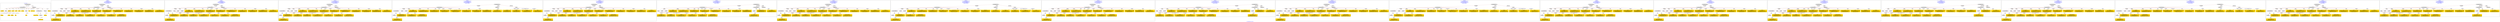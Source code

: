 digraph n0 {
fontcolor="blue"
remincross="true"
label="s19-s-indianapolis-artworks.xml"
subgraph cluster_0 {
label="1-correct model"
n2[style="filled",color="white",fillcolor="lightgray",label="CulturalHeritageObject1"];
n3[shape="plaintext",style="filled",fillcolor="gold",label="creationDate"];
n4[style="filled",color="white",fillcolor="lightgray",label="Person1"];
n5[shape="plaintext",style="filled",fillcolor="gold",label="galleryLabel"];
n6[shape="plaintext",style="filled",fillcolor="gold",label="dimensions"];
n7[shape="plaintext",style="filled",fillcolor="gold",label="materials"];
n8[shape="plaintext",style="filled",fillcolor="gold",label="creditLine"];
n9[shape="plaintext",style="filled",fillcolor="gold",label="provenance"];
n10[style="filled",color="white",fillcolor="lightgray",label="Concept1"];
n11[shape="plaintext",style="filled",fillcolor="gold",label="title"];
n12[shape="plaintext",style="filled",fillcolor="gold",label="accessionNumber"];
n13[style="filled",color="white",fillcolor="lightgray",label="CulturalHeritageObject2"];
n14[style="filled",color="white",fillcolor="lightgray",label="Document2"];
n15[shape="plaintext",style="filled",fillcolor="gold",label="relatedArtworksTitle"];
n16[style="filled",color="white",fillcolor="lightgray",label="Document1"];
n17[shape="plaintext",style="filled",fillcolor="gold",label="nationality"];
n18[shape="plaintext",style="filled",fillcolor="gold",label="birthDate"];
n19[shape="plaintext",style="filled",fillcolor="gold",label="deathDate"];
n20[shape="plaintext",style="filled",fillcolor="gold",label="artist"];
n21[style="filled",color="white",fillcolor="lightgray",label="EuropeanaAggregation1"];
n22[style="filled",color="white",fillcolor="lightgray",label="WebResource1"];
n23[shape="plaintext",style="filled",fillcolor="gold",label="imageURL"];
n24[shape="plaintext",style="filled",fillcolor="gold",label="values"];
n25[shape="plaintext",style="filled",fillcolor="gold",label="relatedArtworksURL"];
n26[shape="plaintext",style="filled",fillcolor="gold",label="sourceURL"];
}
subgraph cluster_1 {
label="candidate 0\nlink coherence:1.0\nnode coherence:1.0\nconfidence:0.5290431004902912\nmapping score:0.6077202491830384\ncost:23.99951\n-precision:0.92-recall:0.92"
n28[style="filled",color="white",fillcolor="lightgray",label="CulturalHeritageObject1"];
n29[style="filled",color="white",fillcolor="lightgray",label="CulturalHeritageObject2"];
n30[style="filled",color="white",fillcolor="lightgray",label="Person1"];
n31[style="filled",color="white",fillcolor="lightgray",label="Concept1"];
n32[style="filled",color="white",fillcolor="lightgray",label="Document1"];
n33[style="filled",color="white",fillcolor="lightgray",label="Document2"];
n34[style="filled",color="white",fillcolor="lightgray",label="EuropeanaAggregation1"];
n35[style="filled",color="white",fillcolor="lightgray",label="WebResource1"];
n36[shape="plaintext",style="filled",fillcolor="gold",label="birthDate\n[Person,dateOfBirth,0.501]\n[Person,dateOfDeath,0.255]\n[CulturalHeritageObject,created,0.205]\n[Person,biographicalInformation,0.039]"];
n37[shape="plaintext",style="filled",fillcolor="gold",label="creationDate\n[Person,dateOfBirth,0.455]\n[CulturalHeritageObject,created,0.305]\n[Person,dateOfDeath,0.144]\n[Person,biographicalInformation,0.096]"];
n38[shape="plaintext",style="filled",fillcolor="gold",label="deathDate\n[Person,dateOfDeath,0.459]\n[CulturalHeritageObject,created,0.318]\n[Person,dateOfBirth,0.162]\n[CulturalHeritageObject,title,0.061]"];
n39[shape="plaintext",style="filled",fillcolor="gold",label="dimensions\n[CulturalHeritageObject,extent,0.59]\n[CulturalHeritageObject,accessionNumber,0.188]\n[CulturalHeritageObject,description,0.119]\n[CulturalHeritageObject,medium,0.103]"];
n40[shape="plaintext",style="filled",fillcolor="gold",label="sourceURL\n[WebResource,classLink,0.553]\n[Document,classLink,0.331]\n[CulturalHeritageObject,provenance,0.081]\n[CulturalHeritageObject,description,0.036]"];
n41[shape="plaintext",style="filled",fillcolor="gold",label="relatedArtworksTitle\n[CulturalHeritageObject,title,0.351]\n[CulturalHeritageObject,description,0.268]\n[Document,classLink,0.258]\n[Person,biographicalInformation,0.123]"];
n42[shape="plaintext",style="filled",fillcolor="gold",label="nationality\n[Person,countryAssociatedWithThePerson,0.738]\n[Concept,prefLabel,0.105]\n[CulturalHeritageObject,provenance,0.095]\n[CulturalHeritageObject,title,0.062]"];
n43[shape="plaintext",style="filled",fillcolor="gold",label="provenance\n[CulturalHeritageObject,provenance,0.492]\n[CulturalHeritageObject,description,0.204]\n[CulturalHeritageObject,title,0.16]\n[Person,biographicalInformation,0.144]"];
n44[shape="plaintext",style="filled",fillcolor="gold",label="creditLine\n[CulturalHeritageObject,provenance,0.652]\n[CulturalHeritageObject,description,0.133]\n[CulturalHeritageObject,title,0.131]\n[Document,classLink,0.084]"];
n45[shape="plaintext",style="filled",fillcolor="gold",label="accessionNumber\n[CulturalHeritageObject,accessionNumber,0.993]\n[CulturalHeritageObject,extent,0.007]\n[CulturalHeritageObject,provenance,0.0]\n[WebResource,classLink,0.0]"];
n46[shape="plaintext",style="filled",fillcolor="gold",label="title\n[CulturalHeritageObject,title,0.368]\n[CulturalHeritageObject,description,0.275]\n[Document,classLink,0.223]\n[Person,biographicalInformation,0.134]"];
n47[shape="plaintext",style="filled",fillcolor="gold",label="materials\n[CulturalHeritageObject,medium,0.788]\n[CulturalHeritageObject,description,0.089]\n[Person,biographicalInformation,0.062]\n[Concept,prefLabel,0.061]"];
n48[shape="plaintext",style="filled",fillcolor="gold",label="values\n[CulturalHeritageObject,description,0.322]\n[Concept,prefLabel,0.317]\n[CulturalHeritageObject,title,0.251]\n[Person,biographicalInformation,0.111]"];
n49[shape="plaintext",style="filled",fillcolor="gold",label="relatedArtworksURL\n[WebResource,classLink,0.548]\n[Document,classLink,0.332]\n[CulturalHeritageObject,provenance,0.083]\n[CulturalHeritageObject,description,0.037]"];
n50[shape="plaintext",style="filled",fillcolor="gold",label="galleryLabel\n[CulturalHeritageObject,description,0.431]\n[Person,biographicalInformation,0.371]\n[CulturalHeritageObject,title,0.136]\n[CulturalHeritageObject,provenance,0.063]"];
n51[shape="plaintext",style="filled",fillcolor="gold",label="artist\n[Person,nameOfThePerson,0.475]\n[Document,classLink,0.28]\n[CulturalHeritageObject,provenance,0.139]\n[WebResource,classLink,0.105]"];
n52[shape="plaintext",style="filled",fillcolor="gold",label="imageURL\n[WebResource,classLink,0.87]\n[Document,classLink,0.113]\n[CulturalHeritageObject,description,0.012]\n[CulturalHeritageObject,title,0.005]"];
}
subgraph cluster_2 {
label="candidate 1\nlink coherence:1.0\nnode coherence:1.0\nconfidence:0.5204535089834831\nmapping score:0.6048570520141022\ncost:23.99951\n-precision:0.83-recall:0.83"
n54[style="filled",color="white",fillcolor="lightgray",label="CulturalHeritageObject1"];
n55[style="filled",color="white",fillcolor="lightgray",label="CulturalHeritageObject2"];
n56[style="filled",color="white",fillcolor="lightgray",label="Person1"];
n57[style="filled",color="white",fillcolor="lightgray",label="Concept1"];
n58[style="filled",color="white",fillcolor="lightgray",label="Document1"];
n59[style="filled",color="white",fillcolor="lightgray",label="Document2"];
n60[style="filled",color="white",fillcolor="lightgray",label="EuropeanaAggregation1"];
n61[style="filled",color="white",fillcolor="lightgray",label="WebResource1"];
n62[shape="plaintext",style="filled",fillcolor="gold",label="birthDate\n[Person,dateOfBirth,0.501]\n[Person,dateOfDeath,0.255]\n[CulturalHeritageObject,created,0.205]\n[Person,biographicalInformation,0.039]"];
n63[shape="plaintext",style="filled",fillcolor="gold",label="creationDate\n[Person,dateOfBirth,0.455]\n[CulturalHeritageObject,created,0.305]\n[Person,dateOfDeath,0.144]\n[Person,biographicalInformation,0.096]"];
n64[shape="plaintext",style="filled",fillcolor="gold",label="deathDate\n[Person,dateOfDeath,0.459]\n[CulturalHeritageObject,created,0.318]\n[Person,dateOfBirth,0.162]\n[CulturalHeritageObject,title,0.061]"];
n65[shape="plaintext",style="filled",fillcolor="gold",label="dimensions\n[CulturalHeritageObject,extent,0.59]\n[CulturalHeritageObject,accessionNumber,0.188]\n[CulturalHeritageObject,description,0.119]\n[CulturalHeritageObject,medium,0.103]"];
n66[shape="plaintext",style="filled",fillcolor="gold",label="sourceURL\n[WebResource,classLink,0.553]\n[Document,classLink,0.331]\n[CulturalHeritageObject,provenance,0.081]\n[CulturalHeritageObject,description,0.036]"];
n67[shape="plaintext",style="filled",fillcolor="gold",label="relatedArtworksTitle\n[CulturalHeritageObject,title,0.351]\n[CulturalHeritageObject,description,0.268]\n[Document,classLink,0.258]\n[Person,biographicalInformation,0.123]"];
n68[shape="plaintext",style="filled",fillcolor="gold",label="nationality\n[Person,countryAssociatedWithThePerson,0.738]\n[Concept,prefLabel,0.105]\n[CulturalHeritageObject,provenance,0.095]\n[CulturalHeritageObject,title,0.062]"];
n69[shape="plaintext",style="filled",fillcolor="gold",label="provenance\n[CulturalHeritageObject,provenance,0.492]\n[CulturalHeritageObject,description,0.204]\n[CulturalHeritageObject,title,0.16]\n[Person,biographicalInformation,0.144]"];
n70[shape="plaintext",style="filled",fillcolor="gold",label="creditLine\n[CulturalHeritageObject,provenance,0.652]\n[CulturalHeritageObject,description,0.133]\n[CulturalHeritageObject,title,0.131]\n[Document,classLink,0.084]"];
n71[shape="plaintext",style="filled",fillcolor="gold",label="accessionNumber\n[CulturalHeritageObject,accessionNumber,0.993]\n[CulturalHeritageObject,extent,0.007]\n[CulturalHeritageObject,provenance,0.0]\n[WebResource,classLink,0.0]"];
n72[shape="plaintext",style="filled",fillcolor="gold",label="title\n[CulturalHeritageObject,title,0.368]\n[CulturalHeritageObject,description,0.275]\n[Document,classLink,0.223]\n[Person,biographicalInformation,0.134]"];
n73[shape="plaintext",style="filled",fillcolor="gold",label="materials\n[CulturalHeritageObject,medium,0.788]\n[CulturalHeritageObject,description,0.089]\n[Person,biographicalInformation,0.062]\n[Concept,prefLabel,0.061]"];
n74[shape="plaintext",style="filled",fillcolor="gold",label="values\n[CulturalHeritageObject,description,0.322]\n[Concept,prefLabel,0.317]\n[CulturalHeritageObject,title,0.251]\n[Person,biographicalInformation,0.111]"];
n75[shape="plaintext",style="filled",fillcolor="gold",label="relatedArtworksURL\n[WebResource,classLink,0.548]\n[Document,classLink,0.332]\n[CulturalHeritageObject,provenance,0.083]\n[CulturalHeritageObject,description,0.037]"];
n76[shape="plaintext",style="filled",fillcolor="gold",label="galleryLabel\n[CulturalHeritageObject,description,0.431]\n[Person,biographicalInformation,0.371]\n[CulturalHeritageObject,title,0.136]\n[CulturalHeritageObject,provenance,0.063]"];
n77[shape="plaintext",style="filled",fillcolor="gold",label="artist\n[Person,nameOfThePerson,0.475]\n[Document,classLink,0.28]\n[CulturalHeritageObject,provenance,0.139]\n[WebResource,classLink,0.105]"];
n78[shape="plaintext",style="filled",fillcolor="gold",label="imageURL\n[WebResource,classLink,0.87]\n[Document,classLink,0.113]\n[CulturalHeritageObject,description,0.012]\n[CulturalHeritageObject,title,0.005]"];
}
subgraph cluster_3 {
label="candidate 10\nlink coherence:0.9583333333333334\nnode coherence:1.0\nconfidence:0.5204535089834831\nmapping score:0.6048570520141022\ncost:123.009642\n-precision:0.83-recall:0.83"
n80[style="filled",color="white",fillcolor="lightgray",label="CulturalHeritageObject1"];
n81[style="filled",color="white",fillcolor="lightgray",label="CulturalHeritageObject2"];
n82[style="filled",color="white",fillcolor="lightgray",label="Person1"];
n83[style="filled",color="white",fillcolor="lightgray",label="Concept1"];
n84[style="filled",color="white",fillcolor="lightgray",label="Document1"];
n85[style="filled",color="white",fillcolor="lightgray",label="Document2"];
n86[style="filled",color="white",fillcolor="lightgray",label="EuropeanaAggregation1"];
n87[style="filled",color="white",fillcolor="lightgray",label="WebResource1"];
n88[shape="plaintext",style="filled",fillcolor="gold",label="birthDate\n[Person,dateOfBirth,0.501]\n[Person,dateOfDeath,0.255]\n[CulturalHeritageObject,created,0.205]\n[Person,biographicalInformation,0.039]"];
n89[shape="plaintext",style="filled",fillcolor="gold",label="creationDate\n[Person,dateOfBirth,0.455]\n[CulturalHeritageObject,created,0.305]\n[Person,dateOfDeath,0.144]\n[Person,biographicalInformation,0.096]"];
n90[shape="plaintext",style="filled",fillcolor="gold",label="deathDate\n[Person,dateOfDeath,0.459]\n[CulturalHeritageObject,created,0.318]\n[Person,dateOfBirth,0.162]\n[CulturalHeritageObject,title,0.061]"];
n91[shape="plaintext",style="filled",fillcolor="gold",label="dimensions\n[CulturalHeritageObject,extent,0.59]\n[CulturalHeritageObject,accessionNumber,0.188]\n[CulturalHeritageObject,description,0.119]\n[CulturalHeritageObject,medium,0.103]"];
n92[shape="plaintext",style="filled",fillcolor="gold",label="sourceURL\n[WebResource,classLink,0.553]\n[Document,classLink,0.331]\n[CulturalHeritageObject,provenance,0.081]\n[CulturalHeritageObject,description,0.036]"];
n93[shape="plaintext",style="filled",fillcolor="gold",label="relatedArtworksTitle\n[CulturalHeritageObject,title,0.351]\n[CulturalHeritageObject,description,0.268]\n[Document,classLink,0.258]\n[Person,biographicalInformation,0.123]"];
n94[shape="plaintext",style="filled",fillcolor="gold",label="nationality\n[Person,countryAssociatedWithThePerson,0.738]\n[Concept,prefLabel,0.105]\n[CulturalHeritageObject,provenance,0.095]\n[CulturalHeritageObject,title,0.062]"];
n95[shape="plaintext",style="filled",fillcolor="gold",label="provenance\n[CulturalHeritageObject,provenance,0.492]\n[CulturalHeritageObject,description,0.204]\n[CulturalHeritageObject,title,0.16]\n[Person,biographicalInformation,0.144]"];
n96[shape="plaintext",style="filled",fillcolor="gold",label="creditLine\n[CulturalHeritageObject,provenance,0.652]\n[CulturalHeritageObject,description,0.133]\n[CulturalHeritageObject,title,0.131]\n[Document,classLink,0.084]"];
n97[shape="plaintext",style="filled",fillcolor="gold",label="accessionNumber\n[CulturalHeritageObject,accessionNumber,0.993]\n[CulturalHeritageObject,extent,0.007]\n[CulturalHeritageObject,provenance,0.0]\n[WebResource,classLink,0.0]"];
n98[shape="plaintext",style="filled",fillcolor="gold",label="title\n[CulturalHeritageObject,title,0.368]\n[CulturalHeritageObject,description,0.275]\n[Document,classLink,0.223]\n[Person,biographicalInformation,0.134]"];
n99[shape="plaintext",style="filled",fillcolor="gold",label="materials\n[CulturalHeritageObject,medium,0.788]\n[CulturalHeritageObject,description,0.089]\n[Person,biographicalInformation,0.062]\n[Concept,prefLabel,0.061]"];
n100[shape="plaintext",style="filled",fillcolor="gold",label="values\n[CulturalHeritageObject,description,0.322]\n[Concept,prefLabel,0.317]\n[CulturalHeritageObject,title,0.251]\n[Person,biographicalInformation,0.111]"];
n101[shape="plaintext",style="filled",fillcolor="gold",label="relatedArtworksURL\n[WebResource,classLink,0.548]\n[Document,classLink,0.332]\n[CulturalHeritageObject,provenance,0.083]\n[CulturalHeritageObject,description,0.037]"];
n102[shape="plaintext",style="filled",fillcolor="gold",label="galleryLabel\n[CulturalHeritageObject,description,0.431]\n[Person,biographicalInformation,0.371]\n[CulturalHeritageObject,title,0.136]\n[CulturalHeritageObject,provenance,0.063]"];
n103[shape="plaintext",style="filled",fillcolor="gold",label="artist\n[Person,nameOfThePerson,0.475]\n[Document,classLink,0.28]\n[CulturalHeritageObject,provenance,0.139]\n[WebResource,classLink,0.105]"];
n104[shape="plaintext",style="filled",fillcolor="gold",label="imageURL\n[WebResource,classLink,0.87]\n[Document,classLink,0.113]\n[CulturalHeritageObject,description,0.012]\n[CulturalHeritageObject,title,0.005]"];
}
subgraph cluster_4 {
label="candidate 11\nlink coherence:0.9583333333333334\nnode coherence:1.0\nconfidence:0.5204535089834831\nmapping score:0.6048570520141022\ncost:123.009682\n-precision:0.79-recall:0.79"
n106[style="filled",color="white",fillcolor="lightgray",label="CulturalHeritageObject1"];
n107[style="filled",color="white",fillcolor="lightgray",label="CulturalHeritageObject2"];
n108[style="filled",color="white",fillcolor="lightgray",label="Concept1"];
n109[style="filled",color="white",fillcolor="lightgray",label="Document1"];
n110[style="filled",color="white",fillcolor="lightgray",label="Document2"];
n111[style="filled",color="white",fillcolor="lightgray",label="EuropeanaAggregation1"];
n112[style="filled",color="white",fillcolor="lightgray",label="WebResource1"];
n113[style="filled",color="white",fillcolor="lightgray",label="Person1"];
n114[shape="plaintext",style="filled",fillcolor="gold",label="birthDate\n[Person,dateOfBirth,0.501]\n[Person,dateOfDeath,0.255]\n[CulturalHeritageObject,created,0.205]\n[Person,biographicalInformation,0.039]"];
n115[shape="plaintext",style="filled",fillcolor="gold",label="creationDate\n[Person,dateOfBirth,0.455]\n[CulturalHeritageObject,created,0.305]\n[Person,dateOfDeath,0.144]\n[Person,biographicalInformation,0.096]"];
n116[shape="plaintext",style="filled",fillcolor="gold",label="deathDate\n[Person,dateOfDeath,0.459]\n[CulturalHeritageObject,created,0.318]\n[Person,dateOfBirth,0.162]\n[CulturalHeritageObject,title,0.061]"];
n117[shape="plaintext",style="filled",fillcolor="gold",label="dimensions\n[CulturalHeritageObject,extent,0.59]\n[CulturalHeritageObject,accessionNumber,0.188]\n[CulturalHeritageObject,description,0.119]\n[CulturalHeritageObject,medium,0.103]"];
n118[shape="plaintext",style="filled",fillcolor="gold",label="sourceURL\n[WebResource,classLink,0.553]\n[Document,classLink,0.331]\n[CulturalHeritageObject,provenance,0.081]\n[CulturalHeritageObject,description,0.036]"];
n119[shape="plaintext",style="filled",fillcolor="gold",label="relatedArtworksTitle\n[CulturalHeritageObject,title,0.351]\n[CulturalHeritageObject,description,0.268]\n[Document,classLink,0.258]\n[Person,biographicalInformation,0.123]"];
n120[shape="plaintext",style="filled",fillcolor="gold",label="nationality\n[Person,countryAssociatedWithThePerson,0.738]\n[Concept,prefLabel,0.105]\n[CulturalHeritageObject,provenance,0.095]\n[CulturalHeritageObject,title,0.062]"];
n121[shape="plaintext",style="filled",fillcolor="gold",label="provenance\n[CulturalHeritageObject,provenance,0.492]\n[CulturalHeritageObject,description,0.204]\n[CulturalHeritageObject,title,0.16]\n[Person,biographicalInformation,0.144]"];
n122[shape="plaintext",style="filled",fillcolor="gold",label="creditLine\n[CulturalHeritageObject,provenance,0.652]\n[CulturalHeritageObject,description,0.133]\n[CulturalHeritageObject,title,0.131]\n[Document,classLink,0.084]"];
n123[shape="plaintext",style="filled",fillcolor="gold",label="accessionNumber\n[CulturalHeritageObject,accessionNumber,0.993]\n[CulturalHeritageObject,extent,0.007]\n[CulturalHeritageObject,provenance,0.0]\n[WebResource,classLink,0.0]"];
n124[shape="plaintext",style="filled",fillcolor="gold",label="title\n[CulturalHeritageObject,title,0.368]\n[CulturalHeritageObject,description,0.275]\n[Document,classLink,0.223]\n[Person,biographicalInformation,0.134]"];
n125[shape="plaintext",style="filled",fillcolor="gold",label="materials\n[CulturalHeritageObject,medium,0.788]\n[CulturalHeritageObject,description,0.089]\n[Person,biographicalInformation,0.062]\n[Concept,prefLabel,0.061]"];
n126[shape="plaintext",style="filled",fillcolor="gold",label="values\n[CulturalHeritageObject,description,0.322]\n[Concept,prefLabel,0.317]\n[CulturalHeritageObject,title,0.251]\n[Person,biographicalInformation,0.111]"];
n127[shape="plaintext",style="filled",fillcolor="gold",label="relatedArtworksURL\n[WebResource,classLink,0.548]\n[Document,classLink,0.332]\n[CulturalHeritageObject,provenance,0.083]\n[CulturalHeritageObject,description,0.037]"];
n128[shape="plaintext",style="filled",fillcolor="gold",label="galleryLabel\n[CulturalHeritageObject,description,0.431]\n[Person,biographicalInformation,0.371]\n[CulturalHeritageObject,title,0.136]\n[CulturalHeritageObject,provenance,0.063]"];
n129[shape="plaintext",style="filled",fillcolor="gold",label="artist\n[Person,nameOfThePerson,0.475]\n[Document,classLink,0.28]\n[CulturalHeritageObject,provenance,0.139]\n[WebResource,classLink,0.105]"];
n130[shape="plaintext",style="filled",fillcolor="gold",label="imageURL\n[WebResource,classLink,0.87]\n[Document,classLink,0.113]\n[CulturalHeritageObject,description,0.012]\n[CulturalHeritageObject,title,0.005]"];
}
subgraph cluster_5 {
label="candidate 12\nlink coherence:0.9583333333333334\nnode coherence:1.0\nconfidence:0.5150542656525274\nmapping score:0.603057304237117\ncost:23.99948\n-precision:0.75-recall:0.75"
n132[style="filled",color="white",fillcolor="lightgray",label="CulturalHeritageObject1"];
n133[style="filled",color="white",fillcolor="lightgray",label="CulturalHeritageObject2"];
n134[style="filled",color="white",fillcolor="lightgray",label="Person1"];
n135[style="filled",color="white",fillcolor="lightgray",label="Concept1"];
n136[style="filled",color="white",fillcolor="lightgray",label="Document1"];
n137[style="filled",color="white",fillcolor="lightgray",label="Document2"];
n138[style="filled",color="white",fillcolor="lightgray",label="EuropeanaAggregation1"];
n139[style="filled",color="white",fillcolor="lightgray",label="WebResource1"];
n140[shape="plaintext",style="filled",fillcolor="gold",label="birthDate\n[Person,dateOfBirth,0.501]\n[Person,dateOfDeath,0.255]\n[CulturalHeritageObject,created,0.205]\n[Person,biographicalInformation,0.039]"];
n141[shape="plaintext",style="filled",fillcolor="gold",label="creationDate\n[Person,dateOfBirth,0.455]\n[CulturalHeritageObject,created,0.305]\n[Person,dateOfDeath,0.144]\n[Person,biographicalInformation,0.096]"];
n142[shape="plaintext",style="filled",fillcolor="gold",label="deathDate\n[Person,dateOfDeath,0.459]\n[CulturalHeritageObject,created,0.318]\n[Person,dateOfBirth,0.162]\n[CulturalHeritageObject,title,0.061]"];
n143[shape="plaintext",style="filled",fillcolor="gold",label="dimensions\n[CulturalHeritageObject,extent,0.59]\n[CulturalHeritageObject,accessionNumber,0.188]\n[CulturalHeritageObject,description,0.119]\n[CulturalHeritageObject,medium,0.103]"];
n144[shape="plaintext",style="filled",fillcolor="gold",label="sourceURL\n[WebResource,classLink,0.553]\n[Document,classLink,0.331]\n[CulturalHeritageObject,provenance,0.081]\n[CulturalHeritageObject,description,0.036]"];
n145[shape="plaintext",style="filled",fillcolor="gold",label="relatedArtworksTitle\n[CulturalHeritageObject,title,0.351]\n[CulturalHeritageObject,description,0.268]\n[Document,classLink,0.258]\n[Person,biographicalInformation,0.123]"];
n146[shape="plaintext",style="filled",fillcolor="gold",label="nationality\n[Person,countryAssociatedWithThePerson,0.738]\n[Concept,prefLabel,0.105]\n[CulturalHeritageObject,provenance,0.095]\n[CulturalHeritageObject,title,0.062]"];
n147[shape="plaintext",style="filled",fillcolor="gold",label="provenance\n[CulturalHeritageObject,provenance,0.492]\n[CulturalHeritageObject,description,0.204]\n[CulturalHeritageObject,title,0.16]\n[Person,biographicalInformation,0.144]"];
n148[shape="plaintext",style="filled",fillcolor="gold",label="creditLine\n[CulturalHeritageObject,provenance,0.652]\n[CulturalHeritageObject,description,0.133]\n[CulturalHeritageObject,title,0.131]\n[Document,classLink,0.084]"];
n149[shape="plaintext",style="filled",fillcolor="gold",label="accessionNumber\n[CulturalHeritageObject,accessionNumber,0.993]\n[CulturalHeritageObject,extent,0.007]\n[CulturalHeritageObject,provenance,0.0]\n[WebResource,classLink,0.0]"];
n150[shape="plaintext",style="filled",fillcolor="gold",label="title\n[CulturalHeritageObject,title,0.368]\n[CulturalHeritageObject,description,0.275]\n[Document,classLink,0.223]\n[Person,biographicalInformation,0.134]"];
n151[shape="plaintext",style="filled",fillcolor="gold",label="materials\n[CulturalHeritageObject,medium,0.788]\n[CulturalHeritageObject,description,0.089]\n[Person,biographicalInformation,0.062]\n[Concept,prefLabel,0.061]"];
n152[shape="plaintext",style="filled",fillcolor="gold",label="values\n[CulturalHeritageObject,description,0.322]\n[Concept,prefLabel,0.317]\n[CulturalHeritageObject,title,0.251]\n[Person,biographicalInformation,0.111]"];
n153[shape="plaintext",style="filled",fillcolor="gold",label="relatedArtworksURL\n[WebResource,classLink,0.548]\n[Document,classLink,0.332]\n[CulturalHeritageObject,provenance,0.083]\n[CulturalHeritageObject,description,0.037]"];
n154[shape="plaintext",style="filled",fillcolor="gold",label="galleryLabel\n[CulturalHeritageObject,description,0.431]\n[Person,biographicalInformation,0.371]\n[CulturalHeritageObject,title,0.136]\n[CulturalHeritageObject,provenance,0.063]"];
n155[shape="plaintext",style="filled",fillcolor="gold",label="artist\n[Person,nameOfThePerson,0.475]\n[Document,classLink,0.28]\n[CulturalHeritageObject,provenance,0.139]\n[WebResource,classLink,0.105]"];
n156[shape="plaintext",style="filled",fillcolor="gold",label="imageURL\n[WebResource,classLink,0.87]\n[Document,classLink,0.113]\n[CulturalHeritageObject,description,0.012]\n[CulturalHeritageObject,title,0.005]"];
}
subgraph cluster_6 {
label="candidate 13\nlink coherence:0.9583333333333334\nnode coherence:1.0\nconfidence:0.5150542656525274\nmapping score:0.603057304237117\ncost:123.009532\n-precision:0.75-recall:0.75"
n158[style="filled",color="white",fillcolor="lightgray",label="CulturalHeritageObject1"];
n159[style="filled",color="white",fillcolor="lightgray",label="Person1"];
n160[style="filled",color="white",fillcolor="lightgray",label="Concept1"];
n161[style="filled",color="white",fillcolor="lightgray",label="Document1"];
n162[style="filled",color="white",fillcolor="lightgray",label="CulturalHeritageObject2"];
n163[style="filled",color="white",fillcolor="lightgray",label="Document2"];
n164[style="filled",color="white",fillcolor="lightgray",label="EuropeanaAggregation1"];
n165[style="filled",color="white",fillcolor="lightgray",label="WebResource1"];
n166[shape="plaintext",style="filled",fillcolor="gold",label="birthDate\n[Person,dateOfBirth,0.501]\n[Person,dateOfDeath,0.255]\n[CulturalHeritageObject,created,0.205]\n[Person,biographicalInformation,0.039]"];
n167[shape="plaintext",style="filled",fillcolor="gold",label="creationDate\n[Person,dateOfBirth,0.455]\n[CulturalHeritageObject,created,0.305]\n[Person,dateOfDeath,0.144]\n[Person,biographicalInformation,0.096]"];
n168[shape="plaintext",style="filled",fillcolor="gold",label="deathDate\n[Person,dateOfDeath,0.459]\n[CulturalHeritageObject,created,0.318]\n[Person,dateOfBirth,0.162]\n[CulturalHeritageObject,title,0.061]"];
n169[shape="plaintext",style="filled",fillcolor="gold",label="dimensions\n[CulturalHeritageObject,extent,0.59]\n[CulturalHeritageObject,accessionNumber,0.188]\n[CulturalHeritageObject,description,0.119]\n[CulturalHeritageObject,medium,0.103]"];
n170[shape="plaintext",style="filled",fillcolor="gold",label="sourceURL\n[WebResource,classLink,0.553]\n[Document,classLink,0.331]\n[CulturalHeritageObject,provenance,0.081]\n[CulturalHeritageObject,description,0.036]"];
n171[shape="plaintext",style="filled",fillcolor="gold",label="relatedArtworksTitle\n[CulturalHeritageObject,title,0.351]\n[CulturalHeritageObject,description,0.268]\n[Document,classLink,0.258]\n[Person,biographicalInformation,0.123]"];
n172[shape="plaintext",style="filled",fillcolor="gold",label="nationality\n[Person,countryAssociatedWithThePerson,0.738]\n[Concept,prefLabel,0.105]\n[CulturalHeritageObject,provenance,0.095]\n[CulturalHeritageObject,title,0.062]"];
n173[shape="plaintext",style="filled",fillcolor="gold",label="provenance\n[CulturalHeritageObject,provenance,0.492]\n[CulturalHeritageObject,description,0.204]\n[CulturalHeritageObject,title,0.16]\n[Person,biographicalInformation,0.144]"];
n174[shape="plaintext",style="filled",fillcolor="gold",label="creditLine\n[CulturalHeritageObject,provenance,0.652]\n[CulturalHeritageObject,description,0.133]\n[CulturalHeritageObject,title,0.131]\n[Document,classLink,0.084]"];
n175[shape="plaintext",style="filled",fillcolor="gold",label="accessionNumber\n[CulturalHeritageObject,accessionNumber,0.993]\n[CulturalHeritageObject,extent,0.007]\n[CulturalHeritageObject,provenance,0.0]\n[WebResource,classLink,0.0]"];
n176[shape="plaintext",style="filled",fillcolor="gold",label="title\n[CulturalHeritageObject,title,0.368]\n[CulturalHeritageObject,description,0.275]\n[Document,classLink,0.223]\n[Person,biographicalInformation,0.134]"];
n177[shape="plaintext",style="filled",fillcolor="gold",label="materials\n[CulturalHeritageObject,medium,0.788]\n[CulturalHeritageObject,description,0.089]\n[Person,biographicalInformation,0.062]\n[Concept,prefLabel,0.061]"];
n178[shape="plaintext",style="filled",fillcolor="gold",label="values\n[CulturalHeritageObject,description,0.322]\n[Concept,prefLabel,0.317]\n[CulturalHeritageObject,title,0.251]\n[Person,biographicalInformation,0.111]"];
n179[shape="plaintext",style="filled",fillcolor="gold",label="relatedArtworksURL\n[WebResource,classLink,0.548]\n[Document,classLink,0.332]\n[CulturalHeritageObject,provenance,0.083]\n[CulturalHeritageObject,description,0.037]"];
n180[shape="plaintext",style="filled",fillcolor="gold",label="galleryLabel\n[CulturalHeritageObject,description,0.431]\n[Person,biographicalInformation,0.371]\n[CulturalHeritageObject,title,0.136]\n[CulturalHeritageObject,provenance,0.063]"];
n181[shape="plaintext",style="filled",fillcolor="gold",label="artist\n[Person,nameOfThePerson,0.475]\n[Document,classLink,0.28]\n[CulturalHeritageObject,provenance,0.139]\n[WebResource,classLink,0.105]"];
n182[shape="plaintext",style="filled",fillcolor="gold",label="imageURL\n[WebResource,classLink,0.87]\n[Document,classLink,0.113]\n[CulturalHeritageObject,description,0.012]\n[CulturalHeritageObject,title,0.005]"];
}
subgraph cluster_7 {
label="candidate 14\nlink coherence:0.9583333333333334\nnode coherence:1.0\nconfidence:0.5150542656525274\nmapping score:0.603057304237117\ncost:123.009642\n-precision:0.79-recall:0.79"
n184[style="filled",color="white",fillcolor="lightgray",label="CulturalHeritageObject1"];
n185[style="filled",color="white",fillcolor="lightgray",label="CulturalHeritageObject2"];
n186[style="filled",color="white",fillcolor="lightgray",label="Person1"];
n187[style="filled",color="white",fillcolor="lightgray",label="Concept1"];
n188[style="filled",color="white",fillcolor="lightgray",label="Document1"];
n189[style="filled",color="white",fillcolor="lightgray",label="Document2"];
n190[style="filled",color="white",fillcolor="lightgray",label="EuropeanaAggregation1"];
n191[style="filled",color="white",fillcolor="lightgray",label="WebResource1"];
n192[shape="plaintext",style="filled",fillcolor="gold",label="birthDate\n[Person,dateOfBirth,0.501]\n[Person,dateOfDeath,0.255]\n[CulturalHeritageObject,created,0.205]\n[Person,biographicalInformation,0.039]"];
n193[shape="plaintext",style="filled",fillcolor="gold",label="creationDate\n[Person,dateOfBirth,0.455]\n[CulturalHeritageObject,created,0.305]\n[Person,dateOfDeath,0.144]\n[Person,biographicalInformation,0.096]"];
n194[shape="plaintext",style="filled",fillcolor="gold",label="deathDate\n[Person,dateOfDeath,0.459]\n[CulturalHeritageObject,created,0.318]\n[Person,dateOfBirth,0.162]\n[CulturalHeritageObject,title,0.061]"];
n195[shape="plaintext",style="filled",fillcolor="gold",label="dimensions\n[CulturalHeritageObject,extent,0.59]\n[CulturalHeritageObject,accessionNumber,0.188]\n[CulturalHeritageObject,description,0.119]\n[CulturalHeritageObject,medium,0.103]"];
n196[shape="plaintext",style="filled",fillcolor="gold",label="sourceURL\n[WebResource,classLink,0.553]\n[Document,classLink,0.331]\n[CulturalHeritageObject,provenance,0.081]\n[CulturalHeritageObject,description,0.036]"];
n197[shape="plaintext",style="filled",fillcolor="gold",label="relatedArtworksTitle\n[CulturalHeritageObject,title,0.351]\n[CulturalHeritageObject,description,0.268]\n[Document,classLink,0.258]\n[Person,biographicalInformation,0.123]"];
n198[shape="plaintext",style="filled",fillcolor="gold",label="nationality\n[Person,countryAssociatedWithThePerson,0.738]\n[Concept,prefLabel,0.105]\n[CulturalHeritageObject,provenance,0.095]\n[CulturalHeritageObject,title,0.062]"];
n199[shape="plaintext",style="filled",fillcolor="gold",label="provenance\n[CulturalHeritageObject,provenance,0.492]\n[CulturalHeritageObject,description,0.204]\n[CulturalHeritageObject,title,0.16]\n[Person,biographicalInformation,0.144]"];
n200[shape="plaintext",style="filled",fillcolor="gold",label="creditLine\n[CulturalHeritageObject,provenance,0.652]\n[CulturalHeritageObject,description,0.133]\n[CulturalHeritageObject,title,0.131]\n[Document,classLink,0.084]"];
n201[shape="plaintext",style="filled",fillcolor="gold",label="accessionNumber\n[CulturalHeritageObject,accessionNumber,0.993]\n[CulturalHeritageObject,extent,0.007]\n[CulturalHeritageObject,provenance,0.0]\n[WebResource,classLink,0.0]"];
n202[shape="plaintext",style="filled",fillcolor="gold",label="title\n[CulturalHeritageObject,title,0.368]\n[CulturalHeritageObject,description,0.275]\n[Document,classLink,0.223]\n[Person,biographicalInformation,0.134]"];
n203[shape="plaintext",style="filled",fillcolor="gold",label="materials\n[CulturalHeritageObject,medium,0.788]\n[CulturalHeritageObject,description,0.089]\n[Person,biographicalInformation,0.062]\n[Concept,prefLabel,0.061]"];
n204[shape="plaintext",style="filled",fillcolor="gold",label="values\n[CulturalHeritageObject,description,0.322]\n[Concept,prefLabel,0.317]\n[CulturalHeritageObject,title,0.251]\n[Person,biographicalInformation,0.111]"];
n205[shape="plaintext",style="filled",fillcolor="gold",label="relatedArtworksURL\n[WebResource,classLink,0.548]\n[Document,classLink,0.332]\n[CulturalHeritageObject,provenance,0.083]\n[CulturalHeritageObject,description,0.037]"];
n206[shape="plaintext",style="filled",fillcolor="gold",label="galleryLabel\n[CulturalHeritageObject,description,0.431]\n[Person,biographicalInformation,0.371]\n[CulturalHeritageObject,title,0.136]\n[CulturalHeritageObject,provenance,0.063]"];
n207[shape="plaintext",style="filled",fillcolor="gold",label="artist\n[Person,nameOfThePerson,0.475]\n[Document,classLink,0.28]\n[CulturalHeritageObject,provenance,0.139]\n[WebResource,classLink,0.105]"];
n208[shape="plaintext",style="filled",fillcolor="gold",label="imageURL\n[WebResource,classLink,0.87]\n[Document,classLink,0.113]\n[CulturalHeritageObject,description,0.012]\n[CulturalHeritageObject,title,0.005]"];
}
subgraph cluster_8 {
label="candidate 15\nlink coherence:0.9583333333333334\nnode coherence:1.0\nconfidence:0.5150542656525274\nmapping score:0.603057304237117\ncost:123.009682\n-precision:0.75-recall:0.75"
n210[style="filled",color="white",fillcolor="lightgray",label="CulturalHeritageObject1"];
n211[style="filled",color="white",fillcolor="lightgray",label="CulturalHeritageObject2"];
n212[style="filled",color="white",fillcolor="lightgray",label="Concept1"];
n213[style="filled",color="white",fillcolor="lightgray",label="Document1"];
n214[style="filled",color="white",fillcolor="lightgray",label="Document2"];
n215[style="filled",color="white",fillcolor="lightgray",label="EuropeanaAggregation1"];
n216[style="filled",color="white",fillcolor="lightgray",label="WebResource1"];
n217[style="filled",color="white",fillcolor="lightgray",label="Person1"];
n218[shape="plaintext",style="filled",fillcolor="gold",label="birthDate\n[Person,dateOfBirth,0.501]\n[Person,dateOfDeath,0.255]\n[CulturalHeritageObject,created,0.205]\n[Person,biographicalInformation,0.039]"];
n219[shape="plaintext",style="filled",fillcolor="gold",label="creationDate\n[Person,dateOfBirth,0.455]\n[CulturalHeritageObject,created,0.305]\n[Person,dateOfDeath,0.144]\n[Person,biographicalInformation,0.096]"];
n220[shape="plaintext",style="filled",fillcolor="gold",label="deathDate\n[Person,dateOfDeath,0.459]\n[CulturalHeritageObject,created,0.318]\n[Person,dateOfBirth,0.162]\n[CulturalHeritageObject,title,0.061]"];
n221[shape="plaintext",style="filled",fillcolor="gold",label="dimensions\n[CulturalHeritageObject,extent,0.59]\n[CulturalHeritageObject,accessionNumber,0.188]\n[CulturalHeritageObject,description,0.119]\n[CulturalHeritageObject,medium,0.103]"];
n222[shape="plaintext",style="filled",fillcolor="gold",label="sourceURL\n[WebResource,classLink,0.553]\n[Document,classLink,0.331]\n[CulturalHeritageObject,provenance,0.081]\n[CulturalHeritageObject,description,0.036]"];
n223[shape="plaintext",style="filled",fillcolor="gold",label="relatedArtworksTitle\n[CulturalHeritageObject,title,0.351]\n[CulturalHeritageObject,description,0.268]\n[Document,classLink,0.258]\n[Person,biographicalInformation,0.123]"];
n224[shape="plaintext",style="filled",fillcolor="gold",label="nationality\n[Person,countryAssociatedWithThePerson,0.738]\n[Concept,prefLabel,0.105]\n[CulturalHeritageObject,provenance,0.095]\n[CulturalHeritageObject,title,0.062]"];
n225[shape="plaintext",style="filled",fillcolor="gold",label="provenance\n[CulturalHeritageObject,provenance,0.492]\n[CulturalHeritageObject,description,0.204]\n[CulturalHeritageObject,title,0.16]\n[Person,biographicalInformation,0.144]"];
n226[shape="plaintext",style="filled",fillcolor="gold",label="creditLine\n[CulturalHeritageObject,provenance,0.652]\n[CulturalHeritageObject,description,0.133]\n[CulturalHeritageObject,title,0.131]\n[Document,classLink,0.084]"];
n227[shape="plaintext",style="filled",fillcolor="gold",label="accessionNumber\n[CulturalHeritageObject,accessionNumber,0.993]\n[CulturalHeritageObject,extent,0.007]\n[CulturalHeritageObject,provenance,0.0]\n[WebResource,classLink,0.0]"];
n228[shape="plaintext",style="filled",fillcolor="gold",label="title\n[CulturalHeritageObject,title,0.368]\n[CulturalHeritageObject,description,0.275]\n[Document,classLink,0.223]\n[Person,biographicalInformation,0.134]"];
n229[shape="plaintext",style="filled",fillcolor="gold",label="materials\n[CulturalHeritageObject,medium,0.788]\n[CulturalHeritageObject,description,0.089]\n[Person,biographicalInformation,0.062]\n[Concept,prefLabel,0.061]"];
n230[shape="plaintext",style="filled",fillcolor="gold",label="values\n[CulturalHeritageObject,description,0.322]\n[Concept,prefLabel,0.317]\n[CulturalHeritageObject,title,0.251]\n[Person,biographicalInformation,0.111]"];
n231[shape="plaintext",style="filled",fillcolor="gold",label="relatedArtworksURL\n[WebResource,classLink,0.548]\n[Document,classLink,0.332]\n[CulturalHeritageObject,provenance,0.083]\n[CulturalHeritageObject,description,0.037]"];
n232[shape="plaintext",style="filled",fillcolor="gold",label="galleryLabel\n[CulturalHeritageObject,description,0.431]\n[Person,biographicalInformation,0.371]\n[CulturalHeritageObject,title,0.136]\n[CulturalHeritageObject,provenance,0.063]"];
n233[shape="plaintext",style="filled",fillcolor="gold",label="artist\n[Person,nameOfThePerson,0.475]\n[Document,classLink,0.28]\n[CulturalHeritageObject,provenance,0.139]\n[WebResource,classLink,0.105]"];
n234[shape="plaintext",style="filled",fillcolor="gold",label="imageURL\n[WebResource,classLink,0.87]\n[Document,classLink,0.113]\n[CulturalHeritageObject,description,0.012]\n[CulturalHeritageObject,title,0.005]"];
}
subgraph cluster_9 {
label="candidate 16\nlink coherence:0.9583333333333334\nnode coherence:1.0\nconfidence:0.511245778223044\nmapping score:0.6017878084272892\ncost:23.99948\n-precision:0.79-recall:0.79"
n236[style="filled",color="white",fillcolor="lightgray",label="CulturalHeritageObject1"];
n237[style="filled",color="white",fillcolor="lightgray",label="CulturalHeritageObject2"];
n238[style="filled",color="white",fillcolor="lightgray",label="Person1"];
n239[style="filled",color="white",fillcolor="lightgray",label="Concept1"];
n240[style="filled",color="white",fillcolor="lightgray",label="Document1"];
n241[style="filled",color="white",fillcolor="lightgray",label="Document2"];
n242[style="filled",color="white",fillcolor="lightgray",label="EuropeanaAggregation1"];
n243[style="filled",color="white",fillcolor="lightgray",label="WebResource1"];
n244[shape="plaintext",style="filled",fillcolor="gold",label="birthDate\n[Person,dateOfBirth,0.501]\n[Person,dateOfDeath,0.255]\n[CulturalHeritageObject,created,0.205]\n[Person,biographicalInformation,0.039]"];
n245[shape="plaintext",style="filled",fillcolor="gold",label="creationDate\n[Person,dateOfBirth,0.455]\n[CulturalHeritageObject,created,0.305]\n[Person,dateOfDeath,0.144]\n[Person,biographicalInformation,0.096]"];
n246[shape="plaintext",style="filled",fillcolor="gold",label="deathDate\n[Person,dateOfDeath,0.459]\n[CulturalHeritageObject,created,0.318]\n[Person,dateOfBirth,0.162]\n[CulturalHeritageObject,title,0.061]"];
n247[shape="plaintext",style="filled",fillcolor="gold",label="dimensions\n[CulturalHeritageObject,extent,0.59]\n[CulturalHeritageObject,accessionNumber,0.188]\n[CulturalHeritageObject,description,0.119]\n[CulturalHeritageObject,medium,0.103]"];
n248[shape="plaintext",style="filled",fillcolor="gold",label="sourceURL\n[WebResource,classLink,0.553]\n[Document,classLink,0.331]\n[CulturalHeritageObject,provenance,0.081]\n[CulturalHeritageObject,description,0.036]"];
n249[shape="plaintext",style="filled",fillcolor="gold",label="relatedArtworksTitle\n[CulturalHeritageObject,title,0.351]\n[CulturalHeritageObject,description,0.268]\n[Document,classLink,0.258]\n[Person,biographicalInformation,0.123]"];
n250[shape="plaintext",style="filled",fillcolor="gold",label="nationality\n[Person,countryAssociatedWithThePerson,0.738]\n[Concept,prefLabel,0.105]\n[CulturalHeritageObject,provenance,0.095]\n[CulturalHeritageObject,title,0.062]"];
n251[shape="plaintext",style="filled",fillcolor="gold",label="provenance\n[CulturalHeritageObject,provenance,0.492]\n[CulturalHeritageObject,description,0.204]\n[CulturalHeritageObject,title,0.16]\n[Person,biographicalInformation,0.144]"];
n252[shape="plaintext",style="filled",fillcolor="gold",label="creditLine\n[CulturalHeritageObject,provenance,0.652]\n[CulturalHeritageObject,description,0.133]\n[CulturalHeritageObject,title,0.131]\n[Document,classLink,0.084]"];
n253[shape="plaintext",style="filled",fillcolor="gold",label="accessionNumber\n[CulturalHeritageObject,accessionNumber,0.993]\n[CulturalHeritageObject,extent,0.007]\n[CulturalHeritageObject,provenance,0.0]\n[WebResource,classLink,0.0]"];
n254[shape="plaintext",style="filled",fillcolor="gold",label="title\n[CulturalHeritageObject,title,0.368]\n[CulturalHeritageObject,description,0.275]\n[Document,classLink,0.223]\n[Person,biographicalInformation,0.134]"];
n255[shape="plaintext",style="filled",fillcolor="gold",label="materials\n[CulturalHeritageObject,medium,0.788]\n[CulturalHeritageObject,description,0.089]\n[Person,biographicalInformation,0.062]\n[Concept,prefLabel,0.061]"];
n256[shape="plaintext",style="filled",fillcolor="gold",label="values\n[CulturalHeritageObject,description,0.322]\n[Concept,prefLabel,0.317]\n[CulturalHeritageObject,title,0.251]\n[Person,biographicalInformation,0.111]"];
n257[shape="plaintext",style="filled",fillcolor="gold",label="relatedArtworksURL\n[WebResource,classLink,0.548]\n[Document,classLink,0.332]\n[CulturalHeritageObject,provenance,0.083]\n[CulturalHeritageObject,description,0.037]"];
n258[shape="plaintext",style="filled",fillcolor="gold",label="galleryLabel\n[CulturalHeritageObject,description,0.431]\n[Person,biographicalInformation,0.371]\n[CulturalHeritageObject,title,0.136]\n[CulturalHeritageObject,provenance,0.063]"];
n259[shape="plaintext",style="filled",fillcolor="gold",label="artist\n[Person,nameOfThePerson,0.475]\n[Document,classLink,0.28]\n[CulturalHeritageObject,provenance,0.139]\n[WebResource,classLink,0.105]"];
n260[shape="plaintext",style="filled",fillcolor="gold",label="imageURL\n[WebResource,classLink,0.87]\n[Document,classLink,0.113]\n[CulturalHeritageObject,description,0.012]\n[CulturalHeritageObject,title,0.005]"];
}
subgraph cluster_10 {
label="candidate 17\nlink coherence:0.9583333333333334\nnode coherence:1.0\nconfidence:0.511245778223044\nmapping score:0.6017878084272892\ncost:123.009532\n-precision:0.79-recall:0.79"
n262[style="filled",color="white",fillcolor="lightgray",label="CulturalHeritageObject1"];
n263[style="filled",color="white",fillcolor="lightgray",label="Person1"];
n264[style="filled",color="white",fillcolor="lightgray",label="Concept1"];
n265[style="filled",color="white",fillcolor="lightgray",label="Document1"];
n266[style="filled",color="white",fillcolor="lightgray",label="CulturalHeritageObject2"];
n267[style="filled",color="white",fillcolor="lightgray",label="Document2"];
n268[style="filled",color="white",fillcolor="lightgray",label="EuropeanaAggregation1"];
n269[style="filled",color="white",fillcolor="lightgray",label="WebResource1"];
n270[shape="plaintext",style="filled",fillcolor="gold",label="birthDate\n[Person,dateOfBirth,0.501]\n[Person,dateOfDeath,0.255]\n[CulturalHeritageObject,created,0.205]\n[Person,biographicalInformation,0.039]"];
n271[shape="plaintext",style="filled",fillcolor="gold",label="creationDate\n[Person,dateOfBirth,0.455]\n[CulturalHeritageObject,created,0.305]\n[Person,dateOfDeath,0.144]\n[Person,biographicalInformation,0.096]"];
n272[shape="plaintext",style="filled",fillcolor="gold",label="deathDate\n[Person,dateOfDeath,0.459]\n[CulturalHeritageObject,created,0.318]\n[Person,dateOfBirth,0.162]\n[CulturalHeritageObject,title,0.061]"];
n273[shape="plaintext",style="filled",fillcolor="gold",label="dimensions\n[CulturalHeritageObject,extent,0.59]\n[CulturalHeritageObject,accessionNumber,0.188]\n[CulturalHeritageObject,description,0.119]\n[CulturalHeritageObject,medium,0.103]"];
n274[shape="plaintext",style="filled",fillcolor="gold",label="sourceURL\n[WebResource,classLink,0.553]\n[Document,classLink,0.331]\n[CulturalHeritageObject,provenance,0.081]\n[CulturalHeritageObject,description,0.036]"];
n275[shape="plaintext",style="filled",fillcolor="gold",label="relatedArtworksTitle\n[CulturalHeritageObject,title,0.351]\n[CulturalHeritageObject,description,0.268]\n[Document,classLink,0.258]\n[Person,biographicalInformation,0.123]"];
n276[shape="plaintext",style="filled",fillcolor="gold",label="nationality\n[Person,countryAssociatedWithThePerson,0.738]\n[Concept,prefLabel,0.105]\n[CulturalHeritageObject,provenance,0.095]\n[CulturalHeritageObject,title,0.062]"];
n277[shape="plaintext",style="filled",fillcolor="gold",label="provenance\n[CulturalHeritageObject,provenance,0.492]\n[CulturalHeritageObject,description,0.204]\n[CulturalHeritageObject,title,0.16]\n[Person,biographicalInformation,0.144]"];
n278[shape="plaintext",style="filled",fillcolor="gold",label="creditLine\n[CulturalHeritageObject,provenance,0.652]\n[CulturalHeritageObject,description,0.133]\n[CulturalHeritageObject,title,0.131]\n[Document,classLink,0.084]"];
n279[shape="plaintext",style="filled",fillcolor="gold",label="accessionNumber\n[CulturalHeritageObject,accessionNumber,0.993]\n[CulturalHeritageObject,extent,0.007]\n[CulturalHeritageObject,provenance,0.0]\n[WebResource,classLink,0.0]"];
n280[shape="plaintext",style="filled",fillcolor="gold",label="title\n[CulturalHeritageObject,title,0.368]\n[CulturalHeritageObject,description,0.275]\n[Document,classLink,0.223]\n[Person,biographicalInformation,0.134]"];
n281[shape="plaintext",style="filled",fillcolor="gold",label="materials\n[CulturalHeritageObject,medium,0.788]\n[CulturalHeritageObject,description,0.089]\n[Person,biographicalInformation,0.062]\n[Concept,prefLabel,0.061]"];
n282[shape="plaintext",style="filled",fillcolor="gold",label="values\n[CulturalHeritageObject,description,0.322]\n[Concept,prefLabel,0.317]\n[CulturalHeritageObject,title,0.251]\n[Person,biographicalInformation,0.111]"];
n283[shape="plaintext",style="filled",fillcolor="gold",label="relatedArtworksURL\n[WebResource,classLink,0.548]\n[Document,classLink,0.332]\n[CulturalHeritageObject,provenance,0.083]\n[CulturalHeritageObject,description,0.037]"];
n284[shape="plaintext",style="filled",fillcolor="gold",label="galleryLabel\n[CulturalHeritageObject,description,0.431]\n[Person,biographicalInformation,0.371]\n[CulturalHeritageObject,title,0.136]\n[CulturalHeritageObject,provenance,0.063]"];
n285[shape="plaintext",style="filled",fillcolor="gold",label="artist\n[Person,nameOfThePerson,0.475]\n[Document,classLink,0.28]\n[CulturalHeritageObject,provenance,0.139]\n[WebResource,classLink,0.105]"];
n286[shape="plaintext",style="filled",fillcolor="gold",label="imageURL\n[WebResource,classLink,0.87]\n[Document,classLink,0.113]\n[CulturalHeritageObject,description,0.012]\n[CulturalHeritageObject,title,0.005]"];
}
subgraph cluster_11 {
label="candidate 18\nlink coherence:0.9583333333333334\nnode coherence:1.0\nconfidence:0.511245778223044\nmapping score:0.6017878084272892\ncost:123.009642\n-precision:0.83-recall:0.83"
n288[style="filled",color="white",fillcolor="lightgray",label="CulturalHeritageObject1"];
n289[style="filled",color="white",fillcolor="lightgray",label="CulturalHeritageObject2"];
n290[style="filled",color="white",fillcolor="lightgray",label="Person1"];
n291[style="filled",color="white",fillcolor="lightgray",label="Concept1"];
n292[style="filled",color="white",fillcolor="lightgray",label="Document1"];
n293[style="filled",color="white",fillcolor="lightgray",label="Document2"];
n294[style="filled",color="white",fillcolor="lightgray",label="EuropeanaAggregation1"];
n295[style="filled",color="white",fillcolor="lightgray",label="WebResource1"];
n296[shape="plaintext",style="filled",fillcolor="gold",label="birthDate\n[Person,dateOfBirth,0.501]\n[Person,dateOfDeath,0.255]\n[CulturalHeritageObject,created,0.205]\n[Person,biographicalInformation,0.039]"];
n297[shape="plaintext",style="filled",fillcolor="gold",label="creationDate\n[Person,dateOfBirth,0.455]\n[CulturalHeritageObject,created,0.305]\n[Person,dateOfDeath,0.144]\n[Person,biographicalInformation,0.096]"];
n298[shape="plaintext",style="filled",fillcolor="gold",label="deathDate\n[Person,dateOfDeath,0.459]\n[CulturalHeritageObject,created,0.318]\n[Person,dateOfBirth,0.162]\n[CulturalHeritageObject,title,0.061]"];
n299[shape="plaintext",style="filled",fillcolor="gold",label="dimensions\n[CulturalHeritageObject,extent,0.59]\n[CulturalHeritageObject,accessionNumber,0.188]\n[CulturalHeritageObject,description,0.119]\n[CulturalHeritageObject,medium,0.103]"];
n300[shape="plaintext",style="filled",fillcolor="gold",label="sourceURL\n[WebResource,classLink,0.553]\n[Document,classLink,0.331]\n[CulturalHeritageObject,provenance,0.081]\n[CulturalHeritageObject,description,0.036]"];
n301[shape="plaintext",style="filled",fillcolor="gold",label="relatedArtworksTitle\n[CulturalHeritageObject,title,0.351]\n[CulturalHeritageObject,description,0.268]\n[Document,classLink,0.258]\n[Person,biographicalInformation,0.123]"];
n302[shape="plaintext",style="filled",fillcolor="gold",label="nationality\n[Person,countryAssociatedWithThePerson,0.738]\n[Concept,prefLabel,0.105]\n[CulturalHeritageObject,provenance,0.095]\n[CulturalHeritageObject,title,0.062]"];
n303[shape="plaintext",style="filled",fillcolor="gold",label="provenance\n[CulturalHeritageObject,provenance,0.492]\n[CulturalHeritageObject,description,0.204]\n[CulturalHeritageObject,title,0.16]\n[Person,biographicalInformation,0.144]"];
n304[shape="plaintext",style="filled",fillcolor="gold",label="creditLine\n[CulturalHeritageObject,provenance,0.652]\n[CulturalHeritageObject,description,0.133]\n[CulturalHeritageObject,title,0.131]\n[Document,classLink,0.084]"];
n305[shape="plaintext",style="filled",fillcolor="gold",label="accessionNumber\n[CulturalHeritageObject,accessionNumber,0.993]\n[CulturalHeritageObject,extent,0.007]\n[CulturalHeritageObject,provenance,0.0]\n[WebResource,classLink,0.0]"];
n306[shape="plaintext",style="filled",fillcolor="gold",label="title\n[CulturalHeritageObject,title,0.368]\n[CulturalHeritageObject,description,0.275]\n[Document,classLink,0.223]\n[Person,biographicalInformation,0.134]"];
n307[shape="plaintext",style="filled",fillcolor="gold",label="materials\n[CulturalHeritageObject,medium,0.788]\n[CulturalHeritageObject,description,0.089]\n[Person,biographicalInformation,0.062]\n[Concept,prefLabel,0.061]"];
n308[shape="plaintext",style="filled",fillcolor="gold",label="values\n[CulturalHeritageObject,description,0.322]\n[Concept,prefLabel,0.317]\n[CulturalHeritageObject,title,0.251]\n[Person,biographicalInformation,0.111]"];
n309[shape="plaintext",style="filled",fillcolor="gold",label="relatedArtworksURL\n[WebResource,classLink,0.548]\n[Document,classLink,0.332]\n[CulturalHeritageObject,provenance,0.083]\n[CulturalHeritageObject,description,0.037]"];
n310[shape="plaintext",style="filled",fillcolor="gold",label="galleryLabel\n[CulturalHeritageObject,description,0.431]\n[Person,biographicalInformation,0.371]\n[CulturalHeritageObject,title,0.136]\n[CulturalHeritageObject,provenance,0.063]"];
n311[shape="plaintext",style="filled",fillcolor="gold",label="artist\n[Person,nameOfThePerson,0.475]\n[Document,classLink,0.28]\n[CulturalHeritageObject,provenance,0.139]\n[WebResource,classLink,0.105]"];
n312[shape="plaintext",style="filled",fillcolor="gold",label="imageURL\n[WebResource,classLink,0.87]\n[Document,classLink,0.113]\n[CulturalHeritageObject,description,0.012]\n[CulturalHeritageObject,title,0.005]"];
}
subgraph cluster_12 {
label="candidate 19\nlink coherence:0.9583333333333334\nnode coherence:1.0\nconfidence:0.511245778223044\nmapping score:0.6017878084272892\ncost:123.009682\n-precision:0.79-recall:0.79"
n314[style="filled",color="white",fillcolor="lightgray",label="CulturalHeritageObject1"];
n315[style="filled",color="white",fillcolor="lightgray",label="CulturalHeritageObject2"];
n316[style="filled",color="white",fillcolor="lightgray",label="Concept1"];
n317[style="filled",color="white",fillcolor="lightgray",label="Document1"];
n318[style="filled",color="white",fillcolor="lightgray",label="Document2"];
n319[style="filled",color="white",fillcolor="lightgray",label="EuropeanaAggregation1"];
n320[style="filled",color="white",fillcolor="lightgray",label="WebResource1"];
n321[style="filled",color="white",fillcolor="lightgray",label="Person1"];
n322[shape="plaintext",style="filled",fillcolor="gold",label="birthDate\n[Person,dateOfBirth,0.501]\n[Person,dateOfDeath,0.255]\n[CulturalHeritageObject,created,0.205]\n[Person,biographicalInformation,0.039]"];
n323[shape="plaintext",style="filled",fillcolor="gold",label="creationDate\n[Person,dateOfBirth,0.455]\n[CulturalHeritageObject,created,0.305]\n[Person,dateOfDeath,0.144]\n[Person,biographicalInformation,0.096]"];
n324[shape="plaintext",style="filled",fillcolor="gold",label="deathDate\n[Person,dateOfDeath,0.459]\n[CulturalHeritageObject,created,0.318]\n[Person,dateOfBirth,0.162]\n[CulturalHeritageObject,title,0.061]"];
n325[shape="plaintext",style="filled",fillcolor="gold",label="dimensions\n[CulturalHeritageObject,extent,0.59]\n[CulturalHeritageObject,accessionNumber,0.188]\n[CulturalHeritageObject,description,0.119]\n[CulturalHeritageObject,medium,0.103]"];
n326[shape="plaintext",style="filled",fillcolor="gold",label="sourceURL\n[WebResource,classLink,0.553]\n[Document,classLink,0.331]\n[CulturalHeritageObject,provenance,0.081]\n[CulturalHeritageObject,description,0.036]"];
n327[shape="plaintext",style="filled",fillcolor="gold",label="relatedArtworksTitle\n[CulturalHeritageObject,title,0.351]\n[CulturalHeritageObject,description,0.268]\n[Document,classLink,0.258]\n[Person,biographicalInformation,0.123]"];
n328[shape="plaintext",style="filled",fillcolor="gold",label="nationality\n[Person,countryAssociatedWithThePerson,0.738]\n[Concept,prefLabel,0.105]\n[CulturalHeritageObject,provenance,0.095]\n[CulturalHeritageObject,title,0.062]"];
n329[shape="plaintext",style="filled",fillcolor="gold",label="provenance\n[CulturalHeritageObject,provenance,0.492]\n[CulturalHeritageObject,description,0.204]\n[CulturalHeritageObject,title,0.16]\n[Person,biographicalInformation,0.144]"];
n330[shape="plaintext",style="filled",fillcolor="gold",label="creditLine\n[CulturalHeritageObject,provenance,0.652]\n[CulturalHeritageObject,description,0.133]\n[CulturalHeritageObject,title,0.131]\n[Document,classLink,0.084]"];
n331[shape="plaintext",style="filled",fillcolor="gold",label="accessionNumber\n[CulturalHeritageObject,accessionNumber,0.993]\n[CulturalHeritageObject,extent,0.007]\n[CulturalHeritageObject,provenance,0.0]\n[WebResource,classLink,0.0]"];
n332[shape="plaintext",style="filled",fillcolor="gold",label="title\n[CulturalHeritageObject,title,0.368]\n[CulturalHeritageObject,description,0.275]\n[Document,classLink,0.223]\n[Person,biographicalInformation,0.134]"];
n333[shape="plaintext",style="filled",fillcolor="gold",label="materials\n[CulturalHeritageObject,medium,0.788]\n[CulturalHeritageObject,description,0.089]\n[Person,biographicalInformation,0.062]\n[Concept,prefLabel,0.061]"];
n334[shape="plaintext",style="filled",fillcolor="gold",label="values\n[CulturalHeritageObject,description,0.322]\n[Concept,prefLabel,0.317]\n[CulturalHeritageObject,title,0.251]\n[Person,biographicalInformation,0.111]"];
n335[shape="plaintext",style="filled",fillcolor="gold",label="relatedArtworksURL\n[WebResource,classLink,0.548]\n[Document,classLink,0.332]\n[CulturalHeritageObject,provenance,0.083]\n[CulturalHeritageObject,description,0.037]"];
n336[shape="plaintext",style="filled",fillcolor="gold",label="galleryLabel\n[CulturalHeritageObject,description,0.431]\n[Person,biographicalInformation,0.371]\n[CulturalHeritageObject,title,0.136]\n[CulturalHeritageObject,provenance,0.063]"];
n337[shape="plaintext",style="filled",fillcolor="gold",label="artist\n[Person,nameOfThePerson,0.475]\n[Document,classLink,0.28]\n[CulturalHeritageObject,provenance,0.139]\n[WebResource,classLink,0.105]"];
n338[shape="plaintext",style="filled",fillcolor="gold",label="imageURL\n[WebResource,classLink,0.87]\n[Document,classLink,0.113]\n[CulturalHeritageObject,description,0.012]\n[CulturalHeritageObject,title,0.005]"];
}
subgraph cluster_13 {
label="candidate 2\nlink coherence:1.0\nnode coherence:1.0\nconfidence:0.5150542656525274\nmapping score:0.603057304237117\ncost:23.99951\n-precision:0.79-recall:0.79"
n340[style="filled",color="white",fillcolor="lightgray",label="CulturalHeritageObject1"];
n341[style="filled",color="white",fillcolor="lightgray",label="CulturalHeritageObject2"];
n342[style="filled",color="white",fillcolor="lightgray",label="Person1"];
n343[style="filled",color="white",fillcolor="lightgray",label="Concept1"];
n344[style="filled",color="white",fillcolor="lightgray",label="Document1"];
n345[style="filled",color="white",fillcolor="lightgray",label="Document2"];
n346[style="filled",color="white",fillcolor="lightgray",label="EuropeanaAggregation1"];
n347[style="filled",color="white",fillcolor="lightgray",label="WebResource1"];
n348[shape="plaintext",style="filled",fillcolor="gold",label="birthDate\n[Person,dateOfBirth,0.501]\n[Person,dateOfDeath,0.255]\n[CulturalHeritageObject,created,0.205]\n[Person,biographicalInformation,0.039]"];
n349[shape="plaintext",style="filled",fillcolor="gold",label="creationDate\n[Person,dateOfBirth,0.455]\n[CulturalHeritageObject,created,0.305]\n[Person,dateOfDeath,0.144]\n[Person,biographicalInformation,0.096]"];
n350[shape="plaintext",style="filled",fillcolor="gold",label="deathDate\n[Person,dateOfDeath,0.459]\n[CulturalHeritageObject,created,0.318]\n[Person,dateOfBirth,0.162]\n[CulturalHeritageObject,title,0.061]"];
n351[shape="plaintext",style="filled",fillcolor="gold",label="dimensions\n[CulturalHeritageObject,extent,0.59]\n[CulturalHeritageObject,accessionNumber,0.188]\n[CulturalHeritageObject,description,0.119]\n[CulturalHeritageObject,medium,0.103]"];
n352[shape="plaintext",style="filled",fillcolor="gold",label="sourceURL\n[WebResource,classLink,0.553]\n[Document,classLink,0.331]\n[CulturalHeritageObject,provenance,0.081]\n[CulturalHeritageObject,description,0.036]"];
n353[shape="plaintext",style="filled",fillcolor="gold",label="relatedArtworksTitle\n[CulturalHeritageObject,title,0.351]\n[CulturalHeritageObject,description,0.268]\n[Document,classLink,0.258]\n[Person,biographicalInformation,0.123]"];
n354[shape="plaintext",style="filled",fillcolor="gold",label="nationality\n[Person,countryAssociatedWithThePerson,0.738]\n[Concept,prefLabel,0.105]\n[CulturalHeritageObject,provenance,0.095]\n[CulturalHeritageObject,title,0.062]"];
n355[shape="plaintext",style="filled",fillcolor="gold",label="provenance\n[CulturalHeritageObject,provenance,0.492]\n[CulturalHeritageObject,description,0.204]\n[CulturalHeritageObject,title,0.16]\n[Person,biographicalInformation,0.144]"];
n356[shape="plaintext",style="filled",fillcolor="gold",label="creditLine\n[CulturalHeritageObject,provenance,0.652]\n[CulturalHeritageObject,description,0.133]\n[CulturalHeritageObject,title,0.131]\n[Document,classLink,0.084]"];
n357[shape="plaintext",style="filled",fillcolor="gold",label="accessionNumber\n[CulturalHeritageObject,accessionNumber,0.993]\n[CulturalHeritageObject,extent,0.007]\n[CulturalHeritageObject,provenance,0.0]\n[WebResource,classLink,0.0]"];
n358[shape="plaintext",style="filled",fillcolor="gold",label="title\n[CulturalHeritageObject,title,0.368]\n[CulturalHeritageObject,description,0.275]\n[Document,classLink,0.223]\n[Person,biographicalInformation,0.134]"];
n359[shape="plaintext",style="filled",fillcolor="gold",label="materials\n[CulturalHeritageObject,medium,0.788]\n[CulturalHeritageObject,description,0.089]\n[Person,biographicalInformation,0.062]\n[Concept,prefLabel,0.061]"];
n360[shape="plaintext",style="filled",fillcolor="gold",label="values\n[CulturalHeritageObject,description,0.322]\n[Concept,prefLabel,0.317]\n[CulturalHeritageObject,title,0.251]\n[Person,biographicalInformation,0.111]"];
n361[shape="plaintext",style="filled",fillcolor="gold",label="relatedArtworksURL\n[WebResource,classLink,0.548]\n[Document,classLink,0.332]\n[CulturalHeritageObject,provenance,0.083]\n[CulturalHeritageObject,description,0.037]"];
n362[shape="plaintext",style="filled",fillcolor="gold",label="galleryLabel\n[CulturalHeritageObject,description,0.431]\n[Person,biographicalInformation,0.371]\n[CulturalHeritageObject,title,0.136]\n[CulturalHeritageObject,provenance,0.063]"];
n363[shape="plaintext",style="filled",fillcolor="gold",label="artist\n[Person,nameOfThePerson,0.475]\n[Document,classLink,0.28]\n[CulturalHeritageObject,provenance,0.139]\n[WebResource,classLink,0.105]"];
n364[shape="plaintext",style="filled",fillcolor="gold",label="imageURL\n[WebResource,classLink,0.87]\n[Document,classLink,0.113]\n[CulturalHeritageObject,description,0.012]\n[CulturalHeritageObject,title,0.005]"];
}
subgraph cluster_14 {
label="candidate 3\nlink coherence:1.0\nnode coherence:1.0\nconfidence:0.511245778223044\nmapping score:0.6017878084272892\ncost:23.99951\n-precision:0.83-recall:0.83"
n366[style="filled",color="white",fillcolor="lightgray",label="CulturalHeritageObject1"];
n367[style="filled",color="white",fillcolor="lightgray",label="CulturalHeritageObject2"];
n368[style="filled",color="white",fillcolor="lightgray",label="Person1"];
n369[style="filled",color="white",fillcolor="lightgray",label="Concept1"];
n370[style="filled",color="white",fillcolor="lightgray",label="Document1"];
n371[style="filled",color="white",fillcolor="lightgray",label="Document2"];
n372[style="filled",color="white",fillcolor="lightgray",label="EuropeanaAggregation1"];
n373[style="filled",color="white",fillcolor="lightgray",label="WebResource1"];
n374[shape="plaintext",style="filled",fillcolor="gold",label="birthDate\n[Person,dateOfBirth,0.501]\n[Person,dateOfDeath,0.255]\n[CulturalHeritageObject,created,0.205]\n[Person,biographicalInformation,0.039]"];
n375[shape="plaintext",style="filled",fillcolor="gold",label="creationDate\n[Person,dateOfBirth,0.455]\n[CulturalHeritageObject,created,0.305]\n[Person,dateOfDeath,0.144]\n[Person,biographicalInformation,0.096]"];
n376[shape="plaintext",style="filled",fillcolor="gold",label="deathDate\n[Person,dateOfDeath,0.459]\n[CulturalHeritageObject,created,0.318]\n[Person,dateOfBirth,0.162]\n[CulturalHeritageObject,title,0.061]"];
n377[shape="plaintext",style="filled",fillcolor="gold",label="dimensions\n[CulturalHeritageObject,extent,0.59]\n[CulturalHeritageObject,accessionNumber,0.188]\n[CulturalHeritageObject,description,0.119]\n[CulturalHeritageObject,medium,0.103]"];
n378[shape="plaintext",style="filled",fillcolor="gold",label="sourceURL\n[WebResource,classLink,0.553]\n[Document,classLink,0.331]\n[CulturalHeritageObject,provenance,0.081]\n[CulturalHeritageObject,description,0.036]"];
n379[shape="plaintext",style="filled",fillcolor="gold",label="relatedArtworksTitle\n[CulturalHeritageObject,title,0.351]\n[CulturalHeritageObject,description,0.268]\n[Document,classLink,0.258]\n[Person,biographicalInformation,0.123]"];
n380[shape="plaintext",style="filled",fillcolor="gold",label="nationality\n[Person,countryAssociatedWithThePerson,0.738]\n[Concept,prefLabel,0.105]\n[CulturalHeritageObject,provenance,0.095]\n[CulturalHeritageObject,title,0.062]"];
n381[shape="plaintext",style="filled",fillcolor="gold",label="provenance\n[CulturalHeritageObject,provenance,0.492]\n[CulturalHeritageObject,description,0.204]\n[CulturalHeritageObject,title,0.16]\n[Person,biographicalInformation,0.144]"];
n382[shape="plaintext",style="filled",fillcolor="gold",label="creditLine\n[CulturalHeritageObject,provenance,0.652]\n[CulturalHeritageObject,description,0.133]\n[CulturalHeritageObject,title,0.131]\n[Document,classLink,0.084]"];
n383[shape="plaintext",style="filled",fillcolor="gold",label="accessionNumber\n[CulturalHeritageObject,accessionNumber,0.993]\n[CulturalHeritageObject,extent,0.007]\n[CulturalHeritageObject,provenance,0.0]\n[WebResource,classLink,0.0]"];
n384[shape="plaintext",style="filled",fillcolor="gold",label="title\n[CulturalHeritageObject,title,0.368]\n[CulturalHeritageObject,description,0.275]\n[Document,classLink,0.223]\n[Person,biographicalInformation,0.134]"];
n385[shape="plaintext",style="filled",fillcolor="gold",label="materials\n[CulturalHeritageObject,medium,0.788]\n[CulturalHeritageObject,description,0.089]\n[Person,biographicalInformation,0.062]\n[Concept,prefLabel,0.061]"];
n386[shape="plaintext",style="filled",fillcolor="gold",label="values\n[CulturalHeritageObject,description,0.322]\n[Concept,prefLabel,0.317]\n[CulturalHeritageObject,title,0.251]\n[Person,biographicalInformation,0.111]"];
n387[shape="plaintext",style="filled",fillcolor="gold",label="relatedArtworksURL\n[WebResource,classLink,0.548]\n[Document,classLink,0.332]\n[CulturalHeritageObject,provenance,0.083]\n[CulturalHeritageObject,description,0.037]"];
n388[shape="plaintext",style="filled",fillcolor="gold",label="galleryLabel\n[CulturalHeritageObject,description,0.431]\n[Person,biographicalInformation,0.371]\n[CulturalHeritageObject,title,0.136]\n[CulturalHeritageObject,provenance,0.063]"];
n389[shape="plaintext",style="filled",fillcolor="gold",label="artist\n[Person,nameOfThePerson,0.475]\n[Document,classLink,0.28]\n[CulturalHeritageObject,provenance,0.139]\n[WebResource,classLink,0.105]"];
n390[shape="plaintext",style="filled",fillcolor="gold",label="imageURL\n[WebResource,classLink,0.87]\n[Document,classLink,0.113]\n[CulturalHeritageObject,description,0.012]\n[CulturalHeritageObject,title,0.005]"];
}
subgraph cluster_15 {
label="candidate 4\nlink coherence:0.9583333333333334\nnode coherence:1.0\nconfidence:0.5290431004902912\nmapping score:0.6077202491830384\ncost:23.99948\n-precision:0.88-recall:0.88"
n392[style="filled",color="white",fillcolor="lightgray",label="CulturalHeritageObject1"];
n393[style="filled",color="white",fillcolor="lightgray",label="CulturalHeritageObject2"];
n394[style="filled",color="white",fillcolor="lightgray",label="Person1"];
n395[style="filled",color="white",fillcolor="lightgray",label="Concept1"];
n396[style="filled",color="white",fillcolor="lightgray",label="Document1"];
n397[style="filled",color="white",fillcolor="lightgray",label="Document2"];
n398[style="filled",color="white",fillcolor="lightgray",label="EuropeanaAggregation1"];
n399[style="filled",color="white",fillcolor="lightgray",label="WebResource1"];
n400[shape="plaintext",style="filled",fillcolor="gold",label="birthDate\n[Person,dateOfBirth,0.501]\n[Person,dateOfDeath,0.255]\n[CulturalHeritageObject,created,0.205]\n[Person,biographicalInformation,0.039]"];
n401[shape="plaintext",style="filled",fillcolor="gold",label="creationDate\n[Person,dateOfBirth,0.455]\n[CulturalHeritageObject,created,0.305]\n[Person,dateOfDeath,0.144]\n[Person,biographicalInformation,0.096]"];
n402[shape="plaintext",style="filled",fillcolor="gold",label="deathDate\n[Person,dateOfDeath,0.459]\n[CulturalHeritageObject,created,0.318]\n[Person,dateOfBirth,0.162]\n[CulturalHeritageObject,title,0.061]"];
n403[shape="plaintext",style="filled",fillcolor="gold",label="dimensions\n[CulturalHeritageObject,extent,0.59]\n[CulturalHeritageObject,accessionNumber,0.188]\n[CulturalHeritageObject,description,0.119]\n[CulturalHeritageObject,medium,0.103]"];
n404[shape="plaintext",style="filled",fillcolor="gold",label="sourceURL\n[WebResource,classLink,0.553]\n[Document,classLink,0.331]\n[CulturalHeritageObject,provenance,0.081]\n[CulturalHeritageObject,description,0.036]"];
n405[shape="plaintext",style="filled",fillcolor="gold",label="relatedArtworksTitle\n[CulturalHeritageObject,title,0.351]\n[CulturalHeritageObject,description,0.268]\n[Document,classLink,0.258]\n[Person,biographicalInformation,0.123]"];
n406[shape="plaintext",style="filled",fillcolor="gold",label="nationality\n[Person,countryAssociatedWithThePerson,0.738]\n[Concept,prefLabel,0.105]\n[CulturalHeritageObject,provenance,0.095]\n[CulturalHeritageObject,title,0.062]"];
n407[shape="plaintext",style="filled",fillcolor="gold",label="provenance\n[CulturalHeritageObject,provenance,0.492]\n[CulturalHeritageObject,description,0.204]\n[CulturalHeritageObject,title,0.16]\n[Person,biographicalInformation,0.144]"];
n408[shape="plaintext",style="filled",fillcolor="gold",label="creditLine\n[CulturalHeritageObject,provenance,0.652]\n[CulturalHeritageObject,description,0.133]\n[CulturalHeritageObject,title,0.131]\n[Document,classLink,0.084]"];
n409[shape="plaintext",style="filled",fillcolor="gold",label="accessionNumber\n[CulturalHeritageObject,accessionNumber,0.993]\n[CulturalHeritageObject,extent,0.007]\n[CulturalHeritageObject,provenance,0.0]\n[WebResource,classLink,0.0]"];
n410[shape="plaintext",style="filled",fillcolor="gold",label="title\n[CulturalHeritageObject,title,0.368]\n[CulturalHeritageObject,description,0.275]\n[Document,classLink,0.223]\n[Person,biographicalInformation,0.134]"];
n411[shape="plaintext",style="filled",fillcolor="gold",label="materials\n[CulturalHeritageObject,medium,0.788]\n[CulturalHeritageObject,description,0.089]\n[Person,biographicalInformation,0.062]\n[Concept,prefLabel,0.061]"];
n412[shape="plaintext",style="filled",fillcolor="gold",label="values\n[CulturalHeritageObject,description,0.322]\n[Concept,prefLabel,0.317]\n[CulturalHeritageObject,title,0.251]\n[Person,biographicalInformation,0.111]"];
n413[shape="plaintext",style="filled",fillcolor="gold",label="relatedArtworksURL\n[WebResource,classLink,0.548]\n[Document,classLink,0.332]\n[CulturalHeritageObject,provenance,0.083]\n[CulturalHeritageObject,description,0.037]"];
n414[shape="plaintext",style="filled",fillcolor="gold",label="galleryLabel\n[CulturalHeritageObject,description,0.431]\n[Person,biographicalInformation,0.371]\n[CulturalHeritageObject,title,0.136]\n[CulturalHeritageObject,provenance,0.063]"];
n415[shape="plaintext",style="filled",fillcolor="gold",label="artist\n[Person,nameOfThePerson,0.475]\n[Document,classLink,0.28]\n[CulturalHeritageObject,provenance,0.139]\n[WebResource,classLink,0.105]"];
n416[shape="plaintext",style="filled",fillcolor="gold",label="imageURL\n[WebResource,classLink,0.87]\n[Document,classLink,0.113]\n[CulturalHeritageObject,description,0.012]\n[CulturalHeritageObject,title,0.005]"];
}
subgraph cluster_16 {
label="candidate 5\nlink coherence:0.9583333333333334\nnode coherence:1.0\nconfidence:0.5290431004902912\nmapping score:0.6077202491830384\ncost:123.009532\n-precision:0.88-recall:0.88"
n418[style="filled",color="white",fillcolor="lightgray",label="CulturalHeritageObject1"];
n419[style="filled",color="white",fillcolor="lightgray",label="Person1"];
n420[style="filled",color="white",fillcolor="lightgray",label="Concept1"];
n421[style="filled",color="white",fillcolor="lightgray",label="Document1"];
n422[style="filled",color="white",fillcolor="lightgray",label="CulturalHeritageObject2"];
n423[style="filled",color="white",fillcolor="lightgray",label="Document2"];
n424[style="filled",color="white",fillcolor="lightgray",label="EuropeanaAggregation1"];
n425[style="filled",color="white",fillcolor="lightgray",label="WebResource1"];
n426[shape="plaintext",style="filled",fillcolor="gold",label="birthDate\n[Person,dateOfBirth,0.501]\n[Person,dateOfDeath,0.255]\n[CulturalHeritageObject,created,0.205]\n[Person,biographicalInformation,0.039]"];
n427[shape="plaintext",style="filled",fillcolor="gold",label="creationDate\n[Person,dateOfBirth,0.455]\n[CulturalHeritageObject,created,0.305]\n[Person,dateOfDeath,0.144]\n[Person,biographicalInformation,0.096]"];
n428[shape="plaintext",style="filled",fillcolor="gold",label="deathDate\n[Person,dateOfDeath,0.459]\n[CulturalHeritageObject,created,0.318]\n[Person,dateOfBirth,0.162]\n[CulturalHeritageObject,title,0.061]"];
n429[shape="plaintext",style="filled",fillcolor="gold",label="dimensions\n[CulturalHeritageObject,extent,0.59]\n[CulturalHeritageObject,accessionNumber,0.188]\n[CulturalHeritageObject,description,0.119]\n[CulturalHeritageObject,medium,0.103]"];
n430[shape="plaintext",style="filled",fillcolor="gold",label="sourceURL\n[WebResource,classLink,0.553]\n[Document,classLink,0.331]\n[CulturalHeritageObject,provenance,0.081]\n[CulturalHeritageObject,description,0.036]"];
n431[shape="plaintext",style="filled",fillcolor="gold",label="relatedArtworksTitle\n[CulturalHeritageObject,title,0.351]\n[CulturalHeritageObject,description,0.268]\n[Document,classLink,0.258]\n[Person,biographicalInformation,0.123]"];
n432[shape="plaintext",style="filled",fillcolor="gold",label="nationality\n[Person,countryAssociatedWithThePerson,0.738]\n[Concept,prefLabel,0.105]\n[CulturalHeritageObject,provenance,0.095]\n[CulturalHeritageObject,title,0.062]"];
n433[shape="plaintext",style="filled",fillcolor="gold",label="provenance\n[CulturalHeritageObject,provenance,0.492]\n[CulturalHeritageObject,description,0.204]\n[CulturalHeritageObject,title,0.16]\n[Person,biographicalInformation,0.144]"];
n434[shape="plaintext",style="filled",fillcolor="gold",label="creditLine\n[CulturalHeritageObject,provenance,0.652]\n[CulturalHeritageObject,description,0.133]\n[CulturalHeritageObject,title,0.131]\n[Document,classLink,0.084]"];
n435[shape="plaintext",style="filled",fillcolor="gold",label="accessionNumber\n[CulturalHeritageObject,accessionNumber,0.993]\n[CulturalHeritageObject,extent,0.007]\n[CulturalHeritageObject,provenance,0.0]\n[WebResource,classLink,0.0]"];
n436[shape="plaintext",style="filled",fillcolor="gold",label="title\n[CulturalHeritageObject,title,0.368]\n[CulturalHeritageObject,description,0.275]\n[Document,classLink,0.223]\n[Person,biographicalInformation,0.134]"];
n437[shape="plaintext",style="filled",fillcolor="gold",label="materials\n[CulturalHeritageObject,medium,0.788]\n[CulturalHeritageObject,description,0.089]\n[Person,biographicalInformation,0.062]\n[Concept,prefLabel,0.061]"];
n438[shape="plaintext",style="filled",fillcolor="gold",label="values\n[CulturalHeritageObject,description,0.322]\n[Concept,prefLabel,0.317]\n[CulturalHeritageObject,title,0.251]\n[Person,biographicalInformation,0.111]"];
n439[shape="plaintext",style="filled",fillcolor="gold",label="relatedArtworksURL\n[WebResource,classLink,0.548]\n[Document,classLink,0.332]\n[CulturalHeritageObject,provenance,0.083]\n[CulturalHeritageObject,description,0.037]"];
n440[shape="plaintext",style="filled",fillcolor="gold",label="galleryLabel\n[CulturalHeritageObject,description,0.431]\n[Person,biographicalInformation,0.371]\n[CulturalHeritageObject,title,0.136]\n[CulturalHeritageObject,provenance,0.063]"];
n441[shape="plaintext",style="filled",fillcolor="gold",label="artist\n[Person,nameOfThePerson,0.475]\n[Document,classLink,0.28]\n[CulturalHeritageObject,provenance,0.139]\n[WebResource,classLink,0.105]"];
n442[shape="plaintext",style="filled",fillcolor="gold",label="imageURL\n[WebResource,classLink,0.87]\n[Document,classLink,0.113]\n[CulturalHeritageObject,description,0.012]\n[CulturalHeritageObject,title,0.005]"];
}
subgraph cluster_17 {
label="candidate 6\nlink coherence:0.9583333333333334\nnode coherence:1.0\nconfidence:0.5290431004902912\nmapping score:0.6077202491830384\ncost:123.009642\n-precision:0.92-recall:0.92"
n444[style="filled",color="white",fillcolor="lightgray",label="CulturalHeritageObject1"];
n445[style="filled",color="white",fillcolor="lightgray",label="CulturalHeritageObject2"];
n446[style="filled",color="white",fillcolor="lightgray",label="Person1"];
n447[style="filled",color="white",fillcolor="lightgray",label="Concept1"];
n448[style="filled",color="white",fillcolor="lightgray",label="Document1"];
n449[style="filled",color="white",fillcolor="lightgray",label="Document2"];
n450[style="filled",color="white",fillcolor="lightgray",label="EuropeanaAggregation1"];
n451[style="filled",color="white",fillcolor="lightgray",label="WebResource1"];
n452[shape="plaintext",style="filled",fillcolor="gold",label="birthDate\n[Person,dateOfBirth,0.501]\n[Person,dateOfDeath,0.255]\n[CulturalHeritageObject,created,0.205]\n[Person,biographicalInformation,0.039]"];
n453[shape="plaintext",style="filled",fillcolor="gold",label="creationDate\n[Person,dateOfBirth,0.455]\n[CulturalHeritageObject,created,0.305]\n[Person,dateOfDeath,0.144]\n[Person,biographicalInformation,0.096]"];
n454[shape="plaintext",style="filled",fillcolor="gold",label="deathDate\n[Person,dateOfDeath,0.459]\n[CulturalHeritageObject,created,0.318]\n[Person,dateOfBirth,0.162]\n[CulturalHeritageObject,title,0.061]"];
n455[shape="plaintext",style="filled",fillcolor="gold",label="dimensions\n[CulturalHeritageObject,extent,0.59]\n[CulturalHeritageObject,accessionNumber,0.188]\n[CulturalHeritageObject,description,0.119]\n[CulturalHeritageObject,medium,0.103]"];
n456[shape="plaintext",style="filled",fillcolor="gold",label="sourceURL\n[WebResource,classLink,0.553]\n[Document,classLink,0.331]\n[CulturalHeritageObject,provenance,0.081]\n[CulturalHeritageObject,description,0.036]"];
n457[shape="plaintext",style="filled",fillcolor="gold",label="relatedArtworksTitle\n[CulturalHeritageObject,title,0.351]\n[CulturalHeritageObject,description,0.268]\n[Document,classLink,0.258]\n[Person,biographicalInformation,0.123]"];
n458[shape="plaintext",style="filled",fillcolor="gold",label="nationality\n[Person,countryAssociatedWithThePerson,0.738]\n[Concept,prefLabel,0.105]\n[CulturalHeritageObject,provenance,0.095]\n[CulturalHeritageObject,title,0.062]"];
n459[shape="plaintext",style="filled",fillcolor="gold",label="provenance\n[CulturalHeritageObject,provenance,0.492]\n[CulturalHeritageObject,description,0.204]\n[CulturalHeritageObject,title,0.16]\n[Person,biographicalInformation,0.144]"];
n460[shape="plaintext",style="filled",fillcolor="gold",label="creditLine\n[CulturalHeritageObject,provenance,0.652]\n[CulturalHeritageObject,description,0.133]\n[CulturalHeritageObject,title,0.131]\n[Document,classLink,0.084]"];
n461[shape="plaintext",style="filled",fillcolor="gold",label="accessionNumber\n[CulturalHeritageObject,accessionNumber,0.993]\n[CulturalHeritageObject,extent,0.007]\n[CulturalHeritageObject,provenance,0.0]\n[WebResource,classLink,0.0]"];
n462[shape="plaintext",style="filled",fillcolor="gold",label="title\n[CulturalHeritageObject,title,0.368]\n[CulturalHeritageObject,description,0.275]\n[Document,classLink,0.223]\n[Person,biographicalInformation,0.134]"];
n463[shape="plaintext",style="filled",fillcolor="gold",label="materials\n[CulturalHeritageObject,medium,0.788]\n[CulturalHeritageObject,description,0.089]\n[Person,biographicalInformation,0.062]\n[Concept,prefLabel,0.061]"];
n464[shape="plaintext",style="filled",fillcolor="gold",label="values\n[CulturalHeritageObject,description,0.322]\n[Concept,prefLabel,0.317]\n[CulturalHeritageObject,title,0.251]\n[Person,biographicalInformation,0.111]"];
n465[shape="plaintext",style="filled",fillcolor="gold",label="relatedArtworksURL\n[WebResource,classLink,0.548]\n[Document,classLink,0.332]\n[CulturalHeritageObject,provenance,0.083]\n[CulturalHeritageObject,description,0.037]"];
n466[shape="plaintext",style="filled",fillcolor="gold",label="galleryLabel\n[CulturalHeritageObject,description,0.431]\n[Person,biographicalInformation,0.371]\n[CulturalHeritageObject,title,0.136]\n[CulturalHeritageObject,provenance,0.063]"];
n467[shape="plaintext",style="filled",fillcolor="gold",label="artist\n[Person,nameOfThePerson,0.475]\n[Document,classLink,0.28]\n[CulturalHeritageObject,provenance,0.139]\n[WebResource,classLink,0.105]"];
n468[shape="plaintext",style="filled",fillcolor="gold",label="imageURL\n[WebResource,classLink,0.87]\n[Document,classLink,0.113]\n[CulturalHeritageObject,description,0.012]\n[CulturalHeritageObject,title,0.005]"];
}
subgraph cluster_18 {
label="candidate 7\nlink coherence:0.9583333333333334\nnode coherence:1.0\nconfidence:0.5290431004902912\nmapping score:0.6077202491830384\ncost:123.009682\n-precision:0.88-recall:0.88"
n470[style="filled",color="white",fillcolor="lightgray",label="CulturalHeritageObject1"];
n471[style="filled",color="white",fillcolor="lightgray",label="CulturalHeritageObject2"];
n472[style="filled",color="white",fillcolor="lightgray",label="Concept1"];
n473[style="filled",color="white",fillcolor="lightgray",label="Document1"];
n474[style="filled",color="white",fillcolor="lightgray",label="Document2"];
n475[style="filled",color="white",fillcolor="lightgray",label="EuropeanaAggregation1"];
n476[style="filled",color="white",fillcolor="lightgray",label="WebResource1"];
n477[style="filled",color="white",fillcolor="lightgray",label="Person1"];
n478[shape="plaintext",style="filled",fillcolor="gold",label="birthDate\n[Person,dateOfBirth,0.501]\n[Person,dateOfDeath,0.255]\n[CulturalHeritageObject,created,0.205]\n[Person,biographicalInformation,0.039]"];
n479[shape="plaintext",style="filled",fillcolor="gold",label="creationDate\n[Person,dateOfBirth,0.455]\n[CulturalHeritageObject,created,0.305]\n[Person,dateOfDeath,0.144]\n[Person,biographicalInformation,0.096]"];
n480[shape="plaintext",style="filled",fillcolor="gold",label="deathDate\n[Person,dateOfDeath,0.459]\n[CulturalHeritageObject,created,0.318]\n[Person,dateOfBirth,0.162]\n[CulturalHeritageObject,title,0.061]"];
n481[shape="plaintext",style="filled",fillcolor="gold",label="dimensions\n[CulturalHeritageObject,extent,0.59]\n[CulturalHeritageObject,accessionNumber,0.188]\n[CulturalHeritageObject,description,0.119]\n[CulturalHeritageObject,medium,0.103]"];
n482[shape="plaintext",style="filled",fillcolor="gold",label="sourceURL\n[WebResource,classLink,0.553]\n[Document,classLink,0.331]\n[CulturalHeritageObject,provenance,0.081]\n[CulturalHeritageObject,description,0.036]"];
n483[shape="plaintext",style="filled",fillcolor="gold",label="relatedArtworksTitle\n[CulturalHeritageObject,title,0.351]\n[CulturalHeritageObject,description,0.268]\n[Document,classLink,0.258]\n[Person,biographicalInformation,0.123]"];
n484[shape="plaintext",style="filled",fillcolor="gold",label="nationality\n[Person,countryAssociatedWithThePerson,0.738]\n[Concept,prefLabel,0.105]\n[CulturalHeritageObject,provenance,0.095]\n[CulturalHeritageObject,title,0.062]"];
n485[shape="plaintext",style="filled",fillcolor="gold",label="provenance\n[CulturalHeritageObject,provenance,0.492]\n[CulturalHeritageObject,description,0.204]\n[CulturalHeritageObject,title,0.16]\n[Person,biographicalInformation,0.144]"];
n486[shape="plaintext",style="filled",fillcolor="gold",label="creditLine\n[CulturalHeritageObject,provenance,0.652]\n[CulturalHeritageObject,description,0.133]\n[CulturalHeritageObject,title,0.131]\n[Document,classLink,0.084]"];
n487[shape="plaintext",style="filled",fillcolor="gold",label="accessionNumber\n[CulturalHeritageObject,accessionNumber,0.993]\n[CulturalHeritageObject,extent,0.007]\n[CulturalHeritageObject,provenance,0.0]\n[WebResource,classLink,0.0]"];
n488[shape="plaintext",style="filled",fillcolor="gold",label="title\n[CulturalHeritageObject,title,0.368]\n[CulturalHeritageObject,description,0.275]\n[Document,classLink,0.223]\n[Person,biographicalInformation,0.134]"];
n489[shape="plaintext",style="filled",fillcolor="gold",label="materials\n[CulturalHeritageObject,medium,0.788]\n[CulturalHeritageObject,description,0.089]\n[Person,biographicalInformation,0.062]\n[Concept,prefLabel,0.061]"];
n490[shape="plaintext",style="filled",fillcolor="gold",label="values\n[CulturalHeritageObject,description,0.322]\n[Concept,prefLabel,0.317]\n[CulturalHeritageObject,title,0.251]\n[Person,biographicalInformation,0.111]"];
n491[shape="plaintext",style="filled",fillcolor="gold",label="relatedArtworksURL\n[WebResource,classLink,0.548]\n[Document,classLink,0.332]\n[CulturalHeritageObject,provenance,0.083]\n[CulturalHeritageObject,description,0.037]"];
n492[shape="plaintext",style="filled",fillcolor="gold",label="galleryLabel\n[CulturalHeritageObject,description,0.431]\n[Person,biographicalInformation,0.371]\n[CulturalHeritageObject,title,0.136]\n[CulturalHeritageObject,provenance,0.063]"];
n493[shape="plaintext",style="filled",fillcolor="gold",label="artist\n[Person,nameOfThePerson,0.475]\n[Document,classLink,0.28]\n[CulturalHeritageObject,provenance,0.139]\n[WebResource,classLink,0.105]"];
n494[shape="plaintext",style="filled",fillcolor="gold",label="imageURL\n[WebResource,classLink,0.87]\n[Document,classLink,0.113]\n[CulturalHeritageObject,description,0.012]\n[CulturalHeritageObject,title,0.005]"];
}
subgraph cluster_19 {
label="candidate 8\nlink coherence:0.9583333333333334\nnode coherence:1.0\nconfidence:0.5204535089834831\nmapping score:0.6048570520141022\ncost:23.99948\n-precision:0.79-recall:0.79"
n496[style="filled",color="white",fillcolor="lightgray",label="CulturalHeritageObject1"];
n497[style="filled",color="white",fillcolor="lightgray",label="CulturalHeritageObject2"];
n498[style="filled",color="white",fillcolor="lightgray",label="Person1"];
n499[style="filled",color="white",fillcolor="lightgray",label="Concept1"];
n500[style="filled",color="white",fillcolor="lightgray",label="Document1"];
n501[style="filled",color="white",fillcolor="lightgray",label="Document2"];
n502[style="filled",color="white",fillcolor="lightgray",label="EuropeanaAggregation1"];
n503[style="filled",color="white",fillcolor="lightgray",label="WebResource1"];
n504[shape="plaintext",style="filled",fillcolor="gold",label="birthDate\n[Person,dateOfBirth,0.501]\n[Person,dateOfDeath,0.255]\n[CulturalHeritageObject,created,0.205]\n[Person,biographicalInformation,0.039]"];
n505[shape="plaintext",style="filled",fillcolor="gold",label="creationDate\n[Person,dateOfBirth,0.455]\n[CulturalHeritageObject,created,0.305]\n[Person,dateOfDeath,0.144]\n[Person,biographicalInformation,0.096]"];
n506[shape="plaintext",style="filled",fillcolor="gold",label="deathDate\n[Person,dateOfDeath,0.459]\n[CulturalHeritageObject,created,0.318]\n[Person,dateOfBirth,0.162]\n[CulturalHeritageObject,title,0.061]"];
n507[shape="plaintext",style="filled",fillcolor="gold",label="dimensions\n[CulturalHeritageObject,extent,0.59]\n[CulturalHeritageObject,accessionNumber,0.188]\n[CulturalHeritageObject,description,0.119]\n[CulturalHeritageObject,medium,0.103]"];
n508[shape="plaintext",style="filled",fillcolor="gold",label="sourceURL\n[WebResource,classLink,0.553]\n[Document,classLink,0.331]\n[CulturalHeritageObject,provenance,0.081]\n[CulturalHeritageObject,description,0.036]"];
n509[shape="plaintext",style="filled",fillcolor="gold",label="relatedArtworksTitle\n[CulturalHeritageObject,title,0.351]\n[CulturalHeritageObject,description,0.268]\n[Document,classLink,0.258]\n[Person,biographicalInformation,0.123]"];
n510[shape="plaintext",style="filled",fillcolor="gold",label="nationality\n[Person,countryAssociatedWithThePerson,0.738]\n[Concept,prefLabel,0.105]\n[CulturalHeritageObject,provenance,0.095]\n[CulturalHeritageObject,title,0.062]"];
n511[shape="plaintext",style="filled",fillcolor="gold",label="provenance\n[CulturalHeritageObject,provenance,0.492]\n[CulturalHeritageObject,description,0.204]\n[CulturalHeritageObject,title,0.16]\n[Person,biographicalInformation,0.144]"];
n512[shape="plaintext",style="filled",fillcolor="gold",label="creditLine\n[CulturalHeritageObject,provenance,0.652]\n[CulturalHeritageObject,description,0.133]\n[CulturalHeritageObject,title,0.131]\n[Document,classLink,0.084]"];
n513[shape="plaintext",style="filled",fillcolor="gold",label="accessionNumber\n[CulturalHeritageObject,accessionNumber,0.993]\n[CulturalHeritageObject,extent,0.007]\n[CulturalHeritageObject,provenance,0.0]\n[WebResource,classLink,0.0]"];
n514[shape="plaintext",style="filled",fillcolor="gold",label="title\n[CulturalHeritageObject,title,0.368]\n[CulturalHeritageObject,description,0.275]\n[Document,classLink,0.223]\n[Person,biographicalInformation,0.134]"];
n515[shape="plaintext",style="filled",fillcolor="gold",label="materials\n[CulturalHeritageObject,medium,0.788]\n[CulturalHeritageObject,description,0.089]\n[Person,biographicalInformation,0.062]\n[Concept,prefLabel,0.061]"];
n516[shape="plaintext",style="filled",fillcolor="gold",label="values\n[CulturalHeritageObject,description,0.322]\n[Concept,prefLabel,0.317]\n[CulturalHeritageObject,title,0.251]\n[Person,biographicalInformation,0.111]"];
n517[shape="plaintext",style="filled",fillcolor="gold",label="relatedArtworksURL\n[WebResource,classLink,0.548]\n[Document,classLink,0.332]\n[CulturalHeritageObject,provenance,0.083]\n[CulturalHeritageObject,description,0.037]"];
n518[shape="plaintext",style="filled",fillcolor="gold",label="galleryLabel\n[CulturalHeritageObject,description,0.431]\n[Person,biographicalInformation,0.371]\n[CulturalHeritageObject,title,0.136]\n[CulturalHeritageObject,provenance,0.063]"];
n519[shape="plaintext",style="filled",fillcolor="gold",label="artist\n[Person,nameOfThePerson,0.475]\n[Document,classLink,0.28]\n[CulturalHeritageObject,provenance,0.139]\n[WebResource,classLink,0.105]"];
n520[shape="plaintext",style="filled",fillcolor="gold",label="imageURL\n[WebResource,classLink,0.87]\n[Document,classLink,0.113]\n[CulturalHeritageObject,description,0.012]\n[CulturalHeritageObject,title,0.005]"];
}
subgraph cluster_20 {
label="candidate 9\nlink coherence:0.9583333333333334\nnode coherence:1.0\nconfidence:0.5204535089834831\nmapping score:0.6048570520141022\ncost:123.009532\n-precision:0.79-recall:0.79"
n522[style="filled",color="white",fillcolor="lightgray",label="CulturalHeritageObject1"];
n523[style="filled",color="white",fillcolor="lightgray",label="Person1"];
n524[style="filled",color="white",fillcolor="lightgray",label="Concept1"];
n525[style="filled",color="white",fillcolor="lightgray",label="Document1"];
n526[style="filled",color="white",fillcolor="lightgray",label="CulturalHeritageObject2"];
n527[style="filled",color="white",fillcolor="lightgray",label="Document2"];
n528[style="filled",color="white",fillcolor="lightgray",label="EuropeanaAggregation1"];
n529[style="filled",color="white",fillcolor="lightgray",label="WebResource1"];
n530[shape="plaintext",style="filled",fillcolor="gold",label="birthDate\n[Person,dateOfBirth,0.501]\n[Person,dateOfDeath,0.255]\n[CulturalHeritageObject,created,0.205]\n[Person,biographicalInformation,0.039]"];
n531[shape="plaintext",style="filled",fillcolor="gold",label="creationDate\n[Person,dateOfBirth,0.455]\n[CulturalHeritageObject,created,0.305]\n[Person,dateOfDeath,0.144]\n[Person,biographicalInformation,0.096]"];
n532[shape="plaintext",style="filled",fillcolor="gold",label="deathDate\n[Person,dateOfDeath,0.459]\n[CulturalHeritageObject,created,0.318]\n[Person,dateOfBirth,0.162]\n[CulturalHeritageObject,title,0.061]"];
n533[shape="plaintext",style="filled",fillcolor="gold",label="dimensions\n[CulturalHeritageObject,extent,0.59]\n[CulturalHeritageObject,accessionNumber,0.188]\n[CulturalHeritageObject,description,0.119]\n[CulturalHeritageObject,medium,0.103]"];
n534[shape="plaintext",style="filled",fillcolor="gold",label="sourceURL\n[WebResource,classLink,0.553]\n[Document,classLink,0.331]\n[CulturalHeritageObject,provenance,0.081]\n[CulturalHeritageObject,description,0.036]"];
n535[shape="plaintext",style="filled",fillcolor="gold",label="relatedArtworksTitle\n[CulturalHeritageObject,title,0.351]\n[CulturalHeritageObject,description,0.268]\n[Document,classLink,0.258]\n[Person,biographicalInformation,0.123]"];
n536[shape="plaintext",style="filled",fillcolor="gold",label="nationality\n[Person,countryAssociatedWithThePerson,0.738]\n[Concept,prefLabel,0.105]\n[CulturalHeritageObject,provenance,0.095]\n[CulturalHeritageObject,title,0.062]"];
n537[shape="plaintext",style="filled",fillcolor="gold",label="provenance\n[CulturalHeritageObject,provenance,0.492]\n[CulturalHeritageObject,description,0.204]\n[CulturalHeritageObject,title,0.16]\n[Person,biographicalInformation,0.144]"];
n538[shape="plaintext",style="filled",fillcolor="gold",label="creditLine\n[CulturalHeritageObject,provenance,0.652]\n[CulturalHeritageObject,description,0.133]\n[CulturalHeritageObject,title,0.131]\n[Document,classLink,0.084]"];
n539[shape="plaintext",style="filled",fillcolor="gold",label="accessionNumber\n[CulturalHeritageObject,accessionNumber,0.993]\n[CulturalHeritageObject,extent,0.007]\n[CulturalHeritageObject,provenance,0.0]\n[WebResource,classLink,0.0]"];
n540[shape="plaintext",style="filled",fillcolor="gold",label="title\n[CulturalHeritageObject,title,0.368]\n[CulturalHeritageObject,description,0.275]\n[Document,classLink,0.223]\n[Person,biographicalInformation,0.134]"];
n541[shape="plaintext",style="filled",fillcolor="gold",label="materials\n[CulturalHeritageObject,medium,0.788]\n[CulturalHeritageObject,description,0.089]\n[Person,biographicalInformation,0.062]\n[Concept,prefLabel,0.061]"];
n542[shape="plaintext",style="filled",fillcolor="gold",label="values\n[CulturalHeritageObject,description,0.322]\n[Concept,prefLabel,0.317]\n[CulturalHeritageObject,title,0.251]\n[Person,biographicalInformation,0.111]"];
n543[shape="plaintext",style="filled",fillcolor="gold",label="relatedArtworksURL\n[WebResource,classLink,0.548]\n[Document,classLink,0.332]\n[CulturalHeritageObject,provenance,0.083]\n[CulturalHeritageObject,description,0.037]"];
n544[shape="plaintext",style="filled",fillcolor="gold",label="galleryLabel\n[CulturalHeritageObject,description,0.431]\n[Person,biographicalInformation,0.371]\n[CulturalHeritageObject,title,0.136]\n[CulturalHeritageObject,provenance,0.063]"];
n545[shape="plaintext",style="filled",fillcolor="gold",label="artist\n[Person,nameOfThePerson,0.475]\n[Document,classLink,0.28]\n[CulturalHeritageObject,provenance,0.139]\n[WebResource,classLink,0.105]"];
n546[shape="plaintext",style="filled",fillcolor="gold",label="imageURL\n[WebResource,classLink,0.87]\n[Document,classLink,0.113]\n[CulturalHeritageObject,description,0.012]\n[CulturalHeritageObject,title,0.005]"];
}
n2 -> n3[color="brown",fontcolor="black",label="created"]
n2 -> n4[color="brown",fontcolor="black",label="creator"]
n2 -> n5[color="brown",fontcolor="black",label="description"]
n2 -> n6[color="brown",fontcolor="black",label="extent"]
n2 -> n7[color="brown",fontcolor="black",label="medium"]
n2 -> n8[color="brown",fontcolor="black",label="provenance"]
n2 -> n9[color="brown",fontcolor="black",label="provenance"]
n2 -> n10[color="brown",fontcolor="black",label="subject"]
n2 -> n11[color="brown",fontcolor="black",label="title"]
n2 -> n12[color="brown",fontcolor="black",label="accessionNumber"]
n2 -> n13[color="brown",fontcolor="black",label="isRelatedTo"]
n2 -> n14[color="brown",fontcolor="black",label="page"]
n13 -> n15[color="brown",fontcolor="black",label="title"]
n13 -> n16[color="brown",fontcolor="black",label="page"]
n4 -> n17[color="brown",fontcolor="black",label="countryAssociatedWithThePerson"]
n4 -> n18[color="brown",fontcolor="black",label="dateOfBirth"]
n4 -> n19[color="brown",fontcolor="black",label="dateOfDeath"]
n4 -> n20[color="brown",fontcolor="black",label="nameOfThePerson"]
n21 -> n2[color="brown",fontcolor="black",label="aggregatedCHO"]
n21 -> n22[color="brown",fontcolor="black",label="hasView"]
n22 -> n23[color="brown",fontcolor="black",label="classLink"]
n10 -> n24[color="brown",fontcolor="black",label="prefLabel"]
n16 -> n25[color="brown",fontcolor="black",label="classLink"]
n14 -> n26[color="brown",fontcolor="black",label="classLink"]
n28 -> n29[color="brown",fontcolor="black",label="isRelatedTo\nw=0.99998"]
n28 -> n30[color="brown",fontcolor="black",label="creator\nw=0.99983"]
n28 -> n31[color="brown",fontcolor="black",label="subject\nw=0.99998"]
n28 -> n32[color="brown",fontcolor="black",label="page\nw=0.99998"]
n29 -> n33[color="brown",fontcolor="black",label="page\nw=1.0"]
n34 -> n28[color="brown",fontcolor="black",label="aggregatedCHO\nw=0.99987"]
n34 -> n35[color="brown",fontcolor="black",label="hasView\nw=0.99987"]
n30 -> n36[color="brown",fontcolor="black",label="dateOfBirth\nw=1.0"]
n28 -> n37[color="brown",fontcolor="black",label="created\nw=1.0"]
n30 -> n38[color="brown",fontcolor="black",label="dateOfDeath\nw=1.0"]
n28 -> n39[color="brown",fontcolor="black",label="extent\nw=1.0"]
n33 -> n40[color="brown",fontcolor="black",label="classLink\nw=1.0"]
n29 -> n41[color="brown",fontcolor="black",label="title\nw=1.0"]
n30 -> n42[color="brown",fontcolor="black",label="countryAssociatedWithThePerson\nw=1.0"]
n28 -> n43[color="brown",fontcolor="black",label="provenance\nw=1.0"]
n28 -> n44[color="brown",fontcolor="black",label="provenance\nw=1.0"]
n28 -> n45[color="brown",fontcolor="black",label="accessionNumber\nw=1.0"]
n28 -> n46[color="brown",fontcolor="black",label="title\nw=1.0"]
n28 -> n47[color="brown",fontcolor="black",label="medium\nw=1.0"]
n31 -> n48[color="brown",fontcolor="black",label="prefLabel\nw=1.0"]
n32 -> n49[color="brown",fontcolor="black",label="classLink\nw=1.0"]
n28 -> n50[color="brown",fontcolor="black",label="description\nw=1.0"]
n30 -> n51[color="brown",fontcolor="black",label="nameOfThePerson\nw=1.0"]
n35 -> n52[color="brown",fontcolor="black",label="classLink\nw=1.0"]
n54 -> n55[color="brown",fontcolor="black",label="isRelatedTo\nw=0.99998"]
n54 -> n56[color="brown",fontcolor="black",label="creator\nw=0.99983"]
n54 -> n57[color="brown",fontcolor="black",label="subject\nw=0.99998"]
n54 -> n58[color="brown",fontcolor="black",label="page\nw=0.99998"]
n55 -> n59[color="brown",fontcolor="black",label="page\nw=1.0"]
n60 -> n54[color="brown",fontcolor="black",label="aggregatedCHO\nw=0.99987"]
n60 -> n61[color="brown",fontcolor="black",label="hasView\nw=0.99987"]
n54 -> n62[color="brown",fontcolor="black",label="created\nw=1.0"]
n56 -> n63[color="brown",fontcolor="black",label="dateOfBirth\nw=1.0"]
n56 -> n64[color="brown",fontcolor="black",label="dateOfDeath\nw=1.0"]
n54 -> n65[color="brown",fontcolor="black",label="extent\nw=1.0"]
n59 -> n66[color="brown",fontcolor="black",label="classLink\nw=1.0"]
n55 -> n67[color="brown",fontcolor="black",label="title\nw=1.0"]
n56 -> n68[color="brown",fontcolor="black",label="countryAssociatedWithThePerson\nw=1.0"]
n54 -> n69[color="brown",fontcolor="black",label="provenance\nw=1.0"]
n54 -> n70[color="brown",fontcolor="black",label="provenance\nw=1.0"]
n54 -> n71[color="brown",fontcolor="black",label="accessionNumber\nw=1.0"]
n54 -> n72[color="brown",fontcolor="black",label="title\nw=1.0"]
n54 -> n73[color="brown",fontcolor="black",label="medium\nw=1.0"]
n57 -> n74[color="brown",fontcolor="black",label="prefLabel\nw=1.0"]
n58 -> n75[color="brown",fontcolor="black",label="classLink\nw=1.0"]
n54 -> n76[color="brown",fontcolor="black",label="description\nw=1.0"]
n56 -> n77[color="brown",fontcolor="black",label="nameOfThePerson\nw=1.0"]
n61 -> n78[color="brown",fontcolor="black",label="classLink\nw=1.0"]
n80 -> n81[color="brown",fontcolor="black",label="isRelatedTo\nw=0.99998"]
n80 -> n82[color="brown",fontcolor="black",label="creator\nw=0.99983"]
n80 -> n83[color="brown",fontcolor="black",label="subject\nw=0.99998"]
n80 -> n84[color="brown",fontcolor="black",label="page\nw=0.99998"]
n81 -> n85[color="brown",fontcolor="black",label="page\nw=1.0"]
n86 -> n80[color="brown",fontcolor="black",label="aggregatedCHO\nw=0.99987"]
n86 -> n87[color="brown",fontcolor="black",label="hasView\nw=100.010002"]
n80 -> n88[color="brown",fontcolor="black",label="created\nw=1.0"]
n82 -> n89[color="brown",fontcolor="black",label="dateOfBirth\nw=1.0"]
n82 -> n90[color="brown",fontcolor="black",label="dateOfDeath\nw=1.0"]
n80 -> n91[color="brown",fontcolor="black",label="extent\nw=1.0"]
n85 -> n92[color="brown",fontcolor="black",label="classLink\nw=1.0"]
n81 -> n93[color="brown",fontcolor="black",label="title\nw=1.0"]
n82 -> n94[color="brown",fontcolor="black",label="countryAssociatedWithThePerson\nw=1.0"]
n80 -> n95[color="brown",fontcolor="black",label="provenance\nw=1.0"]
n80 -> n96[color="brown",fontcolor="black",label="provenance\nw=1.0"]
n80 -> n97[color="brown",fontcolor="black",label="accessionNumber\nw=1.0"]
n80 -> n98[color="brown",fontcolor="black",label="title\nw=1.0"]
n80 -> n99[color="brown",fontcolor="black",label="medium\nw=1.0"]
n83 -> n100[color="brown",fontcolor="black",label="prefLabel\nw=1.0"]
n84 -> n101[color="brown",fontcolor="black",label="classLink\nw=1.0"]
n80 -> n102[color="brown",fontcolor="black",label="description\nw=1.0"]
n82 -> n103[color="brown",fontcolor="black",label="nameOfThePerson\nw=1.0"]
n87 -> n104[color="brown",fontcolor="black",label="classLink\nw=1.0"]
n106 -> n107[color="brown",fontcolor="black",label="isRelatedTo\nw=0.99998"]
n106 -> n108[color="brown",fontcolor="black",label="subject\nw=0.99998"]
n106 -> n109[color="brown",fontcolor="black",label="page\nw=0.99998"]
n107 -> n110[color="brown",fontcolor="black",label="page\nw=1.0"]
n111 -> n106[color="brown",fontcolor="black",label="aggregatedCHO\nw=0.99987"]
n111 -> n112[color="brown",fontcolor="black",label="hasView\nw=0.99987"]
n111 -> n113[color="brown",fontcolor="black",label="dataProvider\nw=100.010002"]
n106 -> n114[color="brown",fontcolor="black",label="created\nw=1.0"]
n113 -> n115[color="brown",fontcolor="black",label="dateOfBirth\nw=1.0"]
n113 -> n116[color="brown",fontcolor="black",label="dateOfDeath\nw=1.0"]
n106 -> n117[color="brown",fontcolor="black",label="extent\nw=1.0"]
n110 -> n118[color="brown",fontcolor="black",label="classLink\nw=1.0"]
n107 -> n119[color="brown",fontcolor="black",label="title\nw=1.0"]
n113 -> n120[color="brown",fontcolor="black",label="countryAssociatedWithThePerson\nw=1.0"]
n106 -> n121[color="brown",fontcolor="black",label="provenance\nw=1.0"]
n106 -> n122[color="brown",fontcolor="black",label="provenance\nw=1.0"]
n106 -> n123[color="brown",fontcolor="black",label="accessionNumber\nw=1.0"]
n106 -> n124[color="brown",fontcolor="black",label="title\nw=1.0"]
n106 -> n125[color="brown",fontcolor="black",label="medium\nw=1.0"]
n108 -> n126[color="brown",fontcolor="black",label="prefLabel\nw=1.0"]
n109 -> n127[color="brown",fontcolor="black",label="classLink\nw=1.0"]
n106 -> n128[color="brown",fontcolor="black",label="description\nw=1.0"]
n113 -> n129[color="brown",fontcolor="black",label="nameOfThePerson\nw=1.0"]
n112 -> n130[color="brown",fontcolor="black",label="classLink\nw=1.0"]
n132 -> n133[color="brown",fontcolor="black",label="isRelatedTo\nw=0.99998"]
n132 -> n134[color="brown",fontcolor="black",label="creator\nw=0.99983"]
n132 -> n135[color="brown",fontcolor="black",label="hasType\nw=0.99995"]
n132 -> n136[color="brown",fontcolor="black",label="page\nw=0.99998"]
n133 -> n137[color="brown",fontcolor="black",label="page\nw=1.0"]
n138 -> n132[color="brown",fontcolor="black",label="aggregatedCHO\nw=0.99987"]
n138 -> n139[color="brown",fontcolor="black",label="hasView\nw=0.99987"]
n134 -> n140[color="brown",fontcolor="black",label="dateOfDeath\nw=1.0"]
n134 -> n141[color="brown",fontcolor="black",label="dateOfBirth\nw=1.0"]
n132 -> n142[color="brown",fontcolor="black",label="created\nw=1.0"]
n132 -> n143[color="brown",fontcolor="black",label="extent\nw=1.0"]
n137 -> n144[color="brown",fontcolor="black",label="classLink\nw=1.0"]
n133 -> n145[color="brown",fontcolor="black",label="title\nw=1.0"]
n134 -> n146[color="brown",fontcolor="black",label="countryAssociatedWithThePerson\nw=1.0"]
n132 -> n147[color="brown",fontcolor="black",label="provenance\nw=1.0"]
n132 -> n148[color="brown",fontcolor="black",label="provenance\nw=1.0"]
n132 -> n149[color="brown",fontcolor="black",label="accessionNumber\nw=1.0"]
n132 -> n150[color="brown",fontcolor="black",label="title\nw=1.0"]
n132 -> n151[color="brown",fontcolor="black",label="medium\nw=1.0"]
n135 -> n152[color="brown",fontcolor="black",label="prefLabel\nw=1.0"]
n136 -> n153[color="brown",fontcolor="black",label="classLink\nw=1.0"]
n132 -> n154[color="brown",fontcolor="black",label="description\nw=1.0"]
n134 -> n155[color="brown",fontcolor="black",label="nameOfThePerson\nw=1.0"]
n139 -> n156[color="brown",fontcolor="black",label="classLink\nw=1.0"]
n158 -> n159[color="brown",fontcolor="black",label="creator\nw=0.99983"]
n158 -> n160[color="brown",fontcolor="black",label="subject\nw=0.99998"]
n158 -> n161[color="brown",fontcolor="black",label="page\nw=0.99998"]
n162 -> n163[color="brown",fontcolor="black",label="page\nw=1.0"]
n164 -> n158[color="brown",fontcolor="black",label="aggregatedCHO\nw=0.99987"]
n164 -> n165[color="brown",fontcolor="black",label="hasView\nw=0.99987"]
n164 -> n162[color="brown",fontcolor="black",label="isAnnotationOf\nw=100.010002"]
n159 -> n166[color="brown",fontcolor="black",label="dateOfDeath\nw=1.0"]
n159 -> n167[color="brown",fontcolor="black",label="dateOfBirth\nw=1.0"]
n158 -> n168[color="brown",fontcolor="black",label="created\nw=1.0"]
n158 -> n169[color="brown",fontcolor="black",label="extent\nw=1.0"]
n163 -> n170[color="brown",fontcolor="black",label="classLink\nw=1.0"]
n162 -> n171[color="brown",fontcolor="black",label="title\nw=1.0"]
n159 -> n172[color="brown",fontcolor="black",label="countryAssociatedWithThePerson\nw=1.0"]
n158 -> n173[color="brown",fontcolor="black",label="provenance\nw=1.0"]
n158 -> n174[color="brown",fontcolor="black",label="provenance\nw=1.0"]
n158 -> n175[color="brown",fontcolor="black",label="accessionNumber\nw=1.0"]
n158 -> n176[color="brown",fontcolor="black",label="title\nw=1.0"]
n158 -> n177[color="brown",fontcolor="black",label="medium\nw=1.0"]
n160 -> n178[color="brown",fontcolor="black",label="prefLabel\nw=1.0"]
n161 -> n179[color="brown",fontcolor="black",label="classLink\nw=1.0"]
n158 -> n180[color="brown",fontcolor="black",label="description\nw=1.0"]
n159 -> n181[color="brown",fontcolor="black",label="nameOfThePerson\nw=1.0"]
n165 -> n182[color="brown",fontcolor="black",label="classLink\nw=1.0"]
n184 -> n185[color="brown",fontcolor="black",label="isRelatedTo\nw=0.99998"]
n184 -> n186[color="brown",fontcolor="black",label="creator\nw=0.99983"]
n184 -> n187[color="brown",fontcolor="black",label="subject\nw=0.99998"]
n184 -> n188[color="brown",fontcolor="black",label="page\nw=0.99998"]
n185 -> n189[color="brown",fontcolor="black",label="page\nw=1.0"]
n190 -> n184[color="brown",fontcolor="black",label="aggregatedCHO\nw=0.99987"]
n190 -> n191[color="brown",fontcolor="black",label="hasView\nw=100.010002"]
n186 -> n192[color="brown",fontcolor="black",label="dateOfDeath\nw=1.0"]
n186 -> n193[color="brown",fontcolor="black",label="dateOfBirth\nw=1.0"]
n184 -> n194[color="brown",fontcolor="black",label="created\nw=1.0"]
n184 -> n195[color="brown",fontcolor="black",label="extent\nw=1.0"]
n189 -> n196[color="brown",fontcolor="black",label="classLink\nw=1.0"]
n185 -> n197[color="brown",fontcolor="black",label="title\nw=1.0"]
n186 -> n198[color="brown",fontcolor="black",label="countryAssociatedWithThePerson\nw=1.0"]
n184 -> n199[color="brown",fontcolor="black",label="provenance\nw=1.0"]
n184 -> n200[color="brown",fontcolor="black",label="provenance\nw=1.0"]
n184 -> n201[color="brown",fontcolor="black",label="accessionNumber\nw=1.0"]
n184 -> n202[color="brown",fontcolor="black",label="title\nw=1.0"]
n184 -> n203[color="brown",fontcolor="black",label="medium\nw=1.0"]
n187 -> n204[color="brown",fontcolor="black",label="prefLabel\nw=1.0"]
n188 -> n205[color="brown",fontcolor="black",label="classLink\nw=1.0"]
n184 -> n206[color="brown",fontcolor="black",label="description\nw=1.0"]
n186 -> n207[color="brown",fontcolor="black",label="nameOfThePerson\nw=1.0"]
n191 -> n208[color="brown",fontcolor="black",label="classLink\nw=1.0"]
n210 -> n211[color="brown",fontcolor="black",label="isRelatedTo\nw=0.99998"]
n210 -> n212[color="brown",fontcolor="black",label="subject\nw=0.99998"]
n210 -> n213[color="brown",fontcolor="black",label="page\nw=0.99998"]
n211 -> n214[color="brown",fontcolor="black",label="page\nw=1.0"]
n215 -> n210[color="brown",fontcolor="black",label="aggregatedCHO\nw=0.99987"]
n215 -> n216[color="brown",fontcolor="black",label="hasView\nw=0.99987"]
n215 -> n217[color="brown",fontcolor="black",label="dataProvider\nw=100.010002"]
n217 -> n218[color="brown",fontcolor="black",label="dateOfDeath\nw=1.0"]
n217 -> n219[color="brown",fontcolor="black",label="dateOfBirth\nw=1.0"]
n210 -> n220[color="brown",fontcolor="black",label="created\nw=1.0"]
n210 -> n221[color="brown",fontcolor="black",label="extent\nw=1.0"]
n214 -> n222[color="brown",fontcolor="black",label="classLink\nw=1.0"]
n211 -> n223[color="brown",fontcolor="black",label="title\nw=1.0"]
n217 -> n224[color="brown",fontcolor="black",label="countryAssociatedWithThePerson\nw=1.0"]
n210 -> n225[color="brown",fontcolor="black",label="provenance\nw=1.0"]
n210 -> n226[color="brown",fontcolor="black",label="provenance\nw=1.0"]
n210 -> n227[color="brown",fontcolor="black",label="accessionNumber\nw=1.0"]
n210 -> n228[color="brown",fontcolor="black",label="title\nw=1.0"]
n210 -> n229[color="brown",fontcolor="black",label="medium\nw=1.0"]
n212 -> n230[color="brown",fontcolor="black",label="prefLabel\nw=1.0"]
n213 -> n231[color="brown",fontcolor="black",label="classLink\nw=1.0"]
n210 -> n232[color="brown",fontcolor="black",label="description\nw=1.0"]
n217 -> n233[color="brown",fontcolor="black",label="nameOfThePerson\nw=1.0"]
n216 -> n234[color="brown",fontcolor="black",label="classLink\nw=1.0"]
n236 -> n237[color="brown",fontcolor="black",label="isRelatedTo\nw=0.99998"]
n236 -> n238[color="brown",fontcolor="black",label="creator\nw=0.99983"]
n236 -> n239[color="brown",fontcolor="black",label="hasType\nw=0.99995"]
n236 -> n240[color="brown",fontcolor="black",label="page\nw=0.99998"]
n237 -> n241[color="brown",fontcolor="black",label="page\nw=1.0"]
n242 -> n236[color="brown",fontcolor="black",label="aggregatedCHO\nw=0.99987"]
n242 -> n243[color="brown",fontcolor="black",label="hasView\nw=0.99987"]
n238 -> n244[color="brown",fontcolor="black",label="dateOfBirth\nw=1.0"]
n238 -> n245[color="brown",fontcolor="black",label="dateOfDeath\nw=1.0"]
n236 -> n246[color="brown",fontcolor="black",label="created\nw=1.0"]
n236 -> n247[color="brown",fontcolor="black",label="extent\nw=1.0"]
n241 -> n248[color="brown",fontcolor="black",label="classLink\nw=1.0"]
n237 -> n249[color="brown",fontcolor="black",label="title\nw=1.0"]
n238 -> n250[color="brown",fontcolor="black",label="countryAssociatedWithThePerson\nw=1.0"]
n236 -> n251[color="brown",fontcolor="black",label="provenance\nw=1.0"]
n236 -> n252[color="brown",fontcolor="black",label="provenance\nw=1.0"]
n236 -> n253[color="brown",fontcolor="black",label="accessionNumber\nw=1.0"]
n236 -> n254[color="brown",fontcolor="black",label="title\nw=1.0"]
n236 -> n255[color="brown",fontcolor="black",label="medium\nw=1.0"]
n239 -> n256[color="brown",fontcolor="black",label="prefLabel\nw=1.0"]
n240 -> n257[color="brown",fontcolor="black",label="classLink\nw=1.0"]
n236 -> n258[color="brown",fontcolor="black",label="description\nw=1.0"]
n238 -> n259[color="brown",fontcolor="black",label="nameOfThePerson\nw=1.0"]
n243 -> n260[color="brown",fontcolor="black",label="classLink\nw=1.0"]
n262 -> n263[color="brown",fontcolor="black",label="creator\nw=0.99983"]
n262 -> n264[color="brown",fontcolor="black",label="subject\nw=0.99998"]
n262 -> n265[color="brown",fontcolor="black",label="page\nw=0.99998"]
n266 -> n267[color="brown",fontcolor="black",label="page\nw=1.0"]
n268 -> n262[color="brown",fontcolor="black",label="aggregatedCHO\nw=0.99987"]
n268 -> n269[color="brown",fontcolor="black",label="hasView\nw=0.99987"]
n268 -> n266[color="brown",fontcolor="black",label="isAnnotationOf\nw=100.010002"]
n263 -> n270[color="brown",fontcolor="black",label="dateOfBirth\nw=1.0"]
n263 -> n271[color="brown",fontcolor="black",label="dateOfDeath\nw=1.0"]
n262 -> n272[color="brown",fontcolor="black",label="created\nw=1.0"]
n262 -> n273[color="brown",fontcolor="black",label="extent\nw=1.0"]
n267 -> n274[color="brown",fontcolor="black",label="classLink\nw=1.0"]
n266 -> n275[color="brown",fontcolor="black",label="title\nw=1.0"]
n263 -> n276[color="brown",fontcolor="black",label="countryAssociatedWithThePerson\nw=1.0"]
n262 -> n277[color="brown",fontcolor="black",label="provenance\nw=1.0"]
n262 -> n278[color="brown",fontcolor="black",label="provenance\nw=1.0"]
n262 -> n279[color="brown",fontcolor="black",label="accessionNumber\nw=1.0"]
n262 -> n280[color="brown",fontcolor="black",label="title\nw=1.0"]
n262 -> n281[color="brown",fontcolor="black",label="medium\nw=1.0"]
n264 -> n282[color="brown",fontcolor="black",label="prefLabel\nw=1.0"]
n265 -> n283[color="brown",fontcolor="black",label="classLink\nw=1.0"]
n262 -> n284[color="brown",fontcolor="black",label="description\nw=1.0"]
n263 -> n285[color="brown",fontcolor="black",label="nameOfThePerson\nw=1.0"]
n269 -> n286[color="brown",fontcolor="black",label="classLink\nw=1.0"]
n288 -> n289[color="brown",fontcolor="black",label="isRelatedTo\nw=0.99998"]
n288 -> n290[color="brown",fontcolor="black",label="creator\nw=0.99983"]
n288 -> n291[color="brown",fontcolor="black",label="subject\nw=0.99998"]
n288 -> n292[color="brown",fontcolor="black",label="page\nw=0.99998"]
n289 -> n293[color="brown",fontcolor="black",label="page\nw=1.0"]
n294 -> n288[color="brown",fontcolor="black",label="aggregatedCHO\nw=0.99987"]
n294 -> n295[color="brown",fontcolor="black",label="hasView\nw=100.010002"]
n290 -> n296[color="brown",fontcolor="black",label="dateOfBirth\nw=1.0"]
n290 -> n297[color="brown",fontcolor="black",label="dateOfDeath\nw=1.0"]
n288 -> n298[color="brown",fontcolor="black",label="created\nw=1.0"]
n288 -> n299[color="brown",fontcolor="black",label="extent\nw=1.0"]
n293 -> n300[color="brown",fontcolor="black",label="classLink\nw=1.0"]
n289 -> n301[color="brown",fontcolor="black",label="title\nw=1.0"]
n290 -> n302[color="brown",fontcolor="black",label="countryAssociatedWithThePerson\nw=1.0"]
n288 -> n303[color="brown",fontcolor="black",label="provenance\nw=1.0"]
n288 -> n304[color="brown",fontcolor="black",label="provenance\nw=1.0"]
n288 -> n305[color="brown",fontcolor="black",label="accessionNumber\nw=1.0"]
n288 -> n306[color="brown",fontcolor="black",label="title\nw=1.0"]
n288 -> n307[color="brown",fontcolor="black",label="medium\nw=1.0"]
n291 -> n308[color="brown",fontcolor="black",label="prefLabel\nw=1.0"]
n292 -> n309[color="brown",fontcolor="black",label="classLink\nw=1.0"]
n288 -> n310[color="brown",fontcolor="black",label="description\nw=1.0"]
n290 -> n311[color="brown",fontcolor="black",label="nameOfThePerson\nw=1.0"]
n295 -> n312[color="brown",fontcolor="black",label="classLink\nw=1.0"]
n314 -> n315[color="brown",fontcolor="black",label="isRelatedTo\nw=0.99998"]
n314 -> n316[color="brown",fontcolor="black",label="subject\nw=0.99998"]
n314 -> n317[color="brown",fontcolor="black",label="page\nw=0.99998"]
n315 -> n318[color="brown",fontcolor="black",label="page\nw=1.0"]
n319 -> n314[color="brown",fontcolor="black",label="aggregatedCHO\nw=0.99987"]
n319 -> n320[color="brown",fontcolor="black",label="hasView\nw=0.99987"]
n319 -> n321[color="brown",fontcolor="black",label="dataProvider\nw=100.010002"]
n321 -> n322[color="brown",fontcolor="black",label="dateOfBirth\nw=1.0"]
n321 -> n323[color="brown",fontcolor="black",label="dateOfDeath\nw=1.0"]
n314 -> n324[color="brown",fontcolor="black",label="created\nw=1.0"]
n314 -> n325[color="brown",fontcolor="black",label="extent\nw=1.0"]
n318 -> n326[color="brown",fontcolor="black",label="classLink\nw=1.0"]
n315 -> n327[color="brown",fontcolor="black",label="title\nw=1.0"]
n321 -> n328[color="brown",fontcolor="black",label="countryAssociatedWithThePerson\nw=1.0"]
n314 -> n329[color="brown",fontcolor="black",label="provenance\nw=1.0"]
n314 -> n330[color="brown",fontcolor="black",label="provenance\nw=1.0"]
n314 -> n331[color="brown",fontcolor="black",label="accessionNumber\nw=1.0"]
n314 -> n332[color="brown",fontcolor="black",label="title\nw=1.0"]
n314 -> n333[color="brown",fontcolor="black",label="medium\nw=1.0"]
n316 -> n334[color="brown",fontcolor="black",label="prefLabel\nw=1.0"]
n317 -> n335[color="brown",fontcolor="black",label="classLink\nw=1.0"]
n314 -> n336[color="brown",fontcolor="black",label="description\nw=1.0"]
n321 -> n337[color="brown",fontcolor="black",label="nameOfThePerson\nw=1.0"]
n320 -> n338[color="brown",fontcolor="black",label="classLink\nw=1.0"]
n340 -> n341[color="brown",fontcolor="black",label="isRelatedTo\nw=0.99998"]
n340 -> n342[color="brown",fontcolor="black",label="creator\nw=0.99983"]
n340 -> n343[color="brown",fontcolor="black",label="subject\nw=0.99998"]
n340 -> n344[color="brown",fontcolor="black",label="page\nw=0.99998"]
n341 -> n345[color="brown",fontcolor="black",label="page\nw=1.0"]
n346 -> n340[color="brown",fontcolor="black",label="aggregatedCHO\nw=0.99987"]
n346 -> n347[color="brown",fontcolor="black",label="hasView\nw=0.99987"]
n342 -> n348[color="brown",fontcolor="black",label="dateOfDeath\nw=1.0"]
n342 -> n349[color="brown",fontcolor="black",label="dateOfBirth\nw=1.0"]
n340 -> n350[color="brown",fontcolor="black",label="created\nw=1.0"]
n340 -> n351[color="brown",fontcolor="black",label="extent\nw=1.0"]
n345 -> n352[color="brown",fontcolor="black",label="classLink\nw=1.0"]
n341 -> n353[color="brown",fontcolor="black",label="title\nw=1.0"]
n342 -> n354[color="brown",fontcolor="black",label="countryAssociatedWithThePerson\nw=1.0"]
n340 -> n355[color="brown",fontcolor="black",label="provenance\nw=1.0"]
n340 -> n356[color="brown",fontcolor="black",label="provenance\nw=1.0"]
n340 -> n357[color="brown",fontcolor="black",label="accessionNumber\nw=1.0"]
n340 -> n358[color="brown",fontcolor="black",label="title\nw=1.0"]
n340 -> n359[color="brown",fontcolor="black",label="medium\nw=1.0"]
n343 -> n360[color="brown",fontcolor="black",label="prefLabel\nw=1.0"]
n344 -> n361[color="brown",fontcolor="black",label="classLink\nw=1.0"]
n340 -> n362[color="brown",fontcolor="black",label="description\nw=1.0"]
n342 -> n363[color="brown",fontcolor="black",label="nameOfThePerson\nw=1.0"]
n347 -> n364[color="brown",fontcolor="black",label="classLink\nw=1.0"]
n366 -> n367[color="brown",fontcolor="black",label="isRelatedTo\nw=0.99998"]
n366 -> n368[color="brown",fontcolor="black",label="creator\nw=0.99983"]
n366 -> n369[color="brown",fontcolor="black",label="subject\nw=0.99998"]
n366 -> n370[color="brown",fontcolor="black",label="page\nw=0.99998"]
n367 -> n371[color="brown",fontcolor="black",label="page\nw=1.0"]
n372 -> n366[color="brown",fontcolor="black",label="aggregatedCHO\nw=0.99987"]
n372 -> n373[color="brown",fontcolor="black",label="hasView\nw=0.99987"]
n368 -> n374[color="brown",fontcolor="black",label="dateOfBirth\nw=1.0"]
n368 -> n375[color="brown",fontcolor="black",label="dateOfDeath\nw=1.0"]
n366 -> n376[color="brown",fontcolor="black",label="created\nw=1.0"]
n366 -> n377[color="brown",fontcolor="black",label="extent\nw=1.0"]
n371 -> n378[color="brown",fontcolor="black",label="classLink\nw=1.0"]
n367 -> n379[color="brown",fontcolor="black",label="title\nw=1.0"]
n368 -> n380[color="brown",fontcolor="black",label="countryAssociatedWithThePerson\nw=1.0"]
n366 -> n381[color="brown",fontcolor="black",label="provenance\nw=1.0"]
n366 -> n382[color="brown",fontcolor="black",label="provenance\nw=1.0"]
n366 -> n383[color="brown",fontcolor="black",label="accessionNumber\nw=1.0"]
n366 -> n384[color="brown",fontcolor="black",label="title\nw=1.0"]
n366 -> n385[color="brown",fontcolor="black",label="medium\nw=1.0"]
n369 -> n386[color="brown",fontcolor="black",label="prefLabel\nw=1.0"]
n370 -> n387[color="brown",fontcolor="black",label="classLink\nw=1.0"]
n366 -> n388[color="brown",fontcolor="black",label="description\nw=1.0"]
n368 -> n389[color="brown",fontcolor="black",label="nameOfThePerson\nw=1.0"]
n373 -> n390[color="brown",fontcolor="black",label="classLink\nw=1.0"]
n392 -> n393[color="brown",fontcolor="black",label="isRelatedTo\nw=0.99998"]
n392 -> n394[color="brown",fontcolor="black",label="creator\nw=0.99983"]
n392 -> n395[color="brown",fontcolor="black",label="hasType\nw=0.99995"]
n392 -> n396[color="brown",fontcolor="black",label="page\nw=0.99998"]
n393 -> n397[color="brown",fontcolor="black",label="page\nw=1.0"]
n398 -> n392[color="brown",fontcolor="black",label="aggregatedCHO\nw=0.99987"]
n398 -> n399[color="brown",fontcolor="black",label="hasView\nw=0.99987"]
n394 -> n400[color="brown",fontcolor="black",label="dateOfBirth\nw=1.0"]
n392 -> n401[color="brown",fontcolor="black",label="created\nw=1.0"]
n394 -> n402[color="brown",fontcolor="black",label="dateOfDeath\nw=1.0"]
n392 -> n403[color="brown",fontcolor="black",label="extent\nw=1.0"]
n397 -> n404[color="brown",fontcolor="black",label="classLink\nw=1.0"]
n393 -> n405[color="brown",fontcolor="black",label="title\nw=1.0"]
n394 -> n406[color="brown",fontcolor="black",label="countryAssociatedWithThePerson\nw=1.0"]
n392 -> n407[color="brown",fontcolor="black",label="provenance\nw=1.0"]
n392 -> n408[color="brown",fontcolor="black",label="provenance\nw=1.0"]
n392 -> n409[color="brown",fontcolor="black",label="accessionNumber\nw=1.0"]
n392 -> n410[color="brown",fontcolor="black",label="title\nw=1.0"]
n392 -> n411[color="brown",fontcolor="black",label="medium\nw=1.0"]
n395 -> n412[color="brown",fontcolor="black",label="prefLabel\nw=1.0"]
n396 -> n413[color="brown",fontcolor="black",label="classLink\nw=1.0"]
n392 -> n414[color="brown",fontcolor="black",label="description\nw=1.0"]
n394 -> n415[color="brown",fontcolor="black",label="nameOfThePerson\nw=1.0"]
n399 -> n416[color="brown",fontcolor="black",label="classLink\nw=1.0"]
n418 -> n419[color="brown",fontcolor="black",label="creator\nw=0.99983"]
n418 -> n420[color="brown",fontcolor="black",label="subject\nw=0.99998"]
n418 -> n421[color="brown",fontcolor="black",label="page\nw=0.99998"]
n422 -> n423[color="brown",fontcolor="black",label="page\nw=1.0"]
n424 -> n418[color="brown",fontcolor="black",label="aggregatedCHO\nw=0.99987"]
n424 -> n425[color="brown",fontcolor="black",label="hasView\nw=0.99987"]
n424 -> n422[color="brown",fontcolor="black",label="isAnnotationOf\nw=100.010002"]
n419 -> n426[color="brown",fontcolor="black",label="dateOfBirth\nw=1.0"]
n418 -> n427[color="brown",fontcolor="black",label="created\nw=1.0"]
n419 -> n428[color="brown",fontcolor="black",label="dateOfDeath\nw=1.0"]
n418 -> n429[color="brown",fontcolor="black",label="extent\nw=1.0"]
n423 -> n430[color="brown",fontcolor="black",label="classLink\nw=1.0"]
n422 -> n431[color="brown",fontcolor="black",label="title\nw=1.0"]
n419 -> n432[color="brown",fontcolor="black",label="countryAssociatedWithThePerson\nw=1.0"]
n418 -> n433[color="brown",fontcolor="black",label="provenance\nw=1.0"]
n418 -> n434[color="brown",fontcolor="black",label="provenance\nw=1.0"]
n418 -> n435[color="brown",fontcolor="black",label="accessionNumber\nw=1.0"]
n418 -> n436[color="brown",fontcolor="black",label="title\nw=1.0"]
n418 -> n437[color="brown",fontcolor="black",label="medium\nw=1.0"]
n420 -> n438[color="brown",fontcolor="black",label="prefLabel\nw=1.0"]
n421 -> n439[color="brown",fontcolor="black",label="classLink\nw=1.0"]
n418 -> n440[color="brown",fontcolor="black",label="description\nw=1.0"]
n419 -> n441[color="brown",fontcolor="black",label="nameOfThePerson\nw=1.0"]
n425 -> n442[color="brown",fontcolor="black",label="classLink\nw=1.0"]
n444 -> n445[color="brown",fontcolor="black",label="isRelatedTo\nw=0.99998"]
n444 -> n446[color="brown",fontcolor="black",label="creator\nw=0.99983"]
n444 -> n447[color="brown",fontcolor="black",label="subject\nw=0.99998"]
n444 -> n448[color="brown",fontcolor="black",label="page\nw=0.99998"]
n445 -> n449[color="brown",fontcolor="black",label="page\nw=1.0"]
n450 -> n444[color="brown",fontcolor="black",label="aggregatedCHO\nw=0.99987"]
n450 -> n451[color="brown",fontcolor="black",label="hasView\nw=100.010002"]
n446 -> n452[color="brown",fontcolor="black",label="dateOfBirth\nw=1.0"]
n444 -> n453[color="brown",fontcolor="black",label="created\nw=1.0"]
n446 -> n454[color="brown",fontcolor="black",label="dateOfDeath\nw=1.0"]
n444 -> n455[color="brown",fontcolor="black",label="extent\nw=1.0"]
n449 -> n456[color="brown",fontcolor="black",label="classLink\nw=1.0"]
n445 -> n457[color="brown",fontcolor="black",label="title\nw=1.0"]
n446 -> n458[color="brown",fontcolor="black",label="countryAssociatedWithThePerson\nw=1.0"]
n444 -> n459[color="brown",fontcolor="black",label="provenance\nw=1.0"]
n444 -> n460[color="brown",fontcolor="black",label="provenance\nw=1.0"]
n444 -> n461[color="brown",fontcolor="black",label="accessionNumber\nw=1.0"]
n444 -> n462[color="brown",fontcolor="black",label="title\nw=1.0"]
n444 -> n463[color="brown",fontcolor="black",label="medium\nw=1.0"]
n447 -> n464[color="brown",fontcolor="black",label="prefLabel\nw=1.0"]
n448 -> n465[color="brown",fontcolor="black",label="classLink\nw=1.0"]
n444 -> n466[color="brown",fontcolor="black",label="description\nw=1.0"]
n446 -> n467[color="brown",fontcolor="black",label="nameOfThePerson\nw=1.0"]
n451 -> n468[color="brown",fontcolor="black",label="classLink\nw=1.0"]
n470 -> n471[color="brown",fontcolor="black",label="isRelatedTo\nw=0.99998"]
n470 -> n472[color="brown",fontcolor="black",label="subject\nw=0.99998"]
n470 -> n473[color="brown",fontcolor="black",label="page\nw=0.99998"]
n471 -> n474[color="brown",fontcolor="black",label="page\nw=1.0"]
n475 -> n470[color="brown",fontcolor="black",label="aggregatedCHO\nw=0.99987"]
n475 -> n476[color="brown",fontcolor="black",label="hasView\nw=0.99987"]
n475 -> n477[color="brown",fontcolor="black",label="dataProvider\nw=100.010002"]
n477 -> n478[color="brown",fontcolor="black",label="dateOfBirth\nw=1.0"]
n470 -> n479[color="brown",fontcolor="black",label="created\nw=1.0"]
n477 -> n480[color="brown",fontcolor="black",label="dateOfDeath\nw=1.0"]
n470 -> n481[color="brown",fontcolor="black",label="extent\nw=1.0"]
n474 -> n482[color="brown",fontcolor="black",label="classLink\nw=1.0"]
n471 -> n483[color="brown",fontcolor="black",label="title\nw=1.0"]
n477 -> n484[color="brown",fontcolor="black",label="countryAssociatedWithThePerson\nw=1.0"]
n470 -> n485[color="brown",fontcolor="black",label="provenance\nw=1.0"]
n470 -> n486[color="brown",fontcolor="black",label="provenance\nw=1.0"]
n470 -> n487[color="brown",fontcolor="black",label="accessionNumber\nw=1.0"]
n470 -> n488[color="brown",fontcolor="black",label="title\nw=1.0"]
n470 -> n489[color="brown",fontcolor="black",label="medium\nw=1.0"]
n472 -> n490[color="brown",fontcolor="black",label="prefLabel\nw=1.0"]
n473 -> n491[color="brown",fontcolor="black",label="classLink\nw=1.0"]
n470 -> n492[color="brown",fontcolor="black",label="description\nw=1.0"]
n477 -> n493[color="brown",fontcolor="black",label="nameOfThePerson\nw=1.0"]
n476 -> n494[color="brown",fontcolor="black",label="classLink\nw=1.0"]
n496 -> n497[color="brown",fontcolor="black",label="isRelatedTo\nw=0.99998"]
n496 -> n498[color="brown",fontcolor="black",label="creator\nw=0.99983"]
n496 -> n499[color="brown",fontcolor="black",label="hasType\nw=0.99995"]
n496 -> n500[color="brown",fontcolor="black",label="page\nw=0.99998"]
n497 -> n501[color="brown",fontcolor="black",label="page\nw=1.0"]
n502 -> n496[color="brown",fontcolor="black",label="aggregatedCHO\nw=0.99987"]
n502 -> n503[color="brown",fontcolor="black",label="hasView\nw=0.99987"]
n496 -> n504[color="brown",fontcolor="black",label="created\nw=1.0"]
n498 -> n505[color="brown",fontcolor="black",label="dateOfBirth\nw=1.0"]
n498 -> n506[color="brown",fontcolor="black",label="dateOfDeath\nw=1.0"]
n496 -> n507[color="brown",fontcolor="black",label="extent\nw=1.0"]
n501 -> n508[color="brown",fontcolor="black",label="classLink\nw=1.0"]
n497 -> n509[color="brown",fontcolor="black",label="title\nw=1.0"]
n498 -> n510[color="brown",fontcolor="black",label="countryAssociatedWithThePerson\nw=1.0"]
n496 -> n511[color="brown",fontcolor="black",label="provenance\nw=1.0"]
n496 -> n512[color="brown",fontcolor="black",label="provenance\nw=1.0"]
n496 -> n513[color="brown",fontcolor="black",label="accessionNumber\nw=1.0"]
n496 -> n514[color="brown",fontcolor="black",label="title\nw=1.0"]
n496 -> n515[color="brown",fontcolor="black",label="medium\nw=1.0"]
n499 -> n516[color="brown",fontcolor="black",label="prefLabel\nw=1.0"]
n500 -> n517[color="brown",fontcolor="black",label="classLink\nw=1.0"]
n496 -> n518[color="brown",fontcolor="black",label="description\nw=1.0"]
n498 -> n519[color="brown",fontcolor="black",label="nameOfThePerson\nw=1.0"]
n503 -> n520[color="brown",fontcolor="black",label="classLink\nw=1.0"]
n522 -> n523[color="brown",fontcolor="black",label="creator\nw=0.99983"]
n522 -> n524[color="brown",fontcolor="black",label="subject\nw=0.99998"]
n522 -> n525[color="brown",fontcolor="black",label="page\nw=0.99998"]
n526 -> n527[color="brown",fontcolor="black",label="page\nw=1.0"]
n528 -> n522[color="brown",fontcolor="black",label="aggregatedCHO\nw=0.99987"]
n528 -> n529[color="brown",fontcolor="black",label="hasView\nw=0.99987"]
n528 -> n526[color="brown",fontcolor="black",label="isAnnotationOf\nw=100.010002"]
n522 -> n530[color="brown",fontcolor="black",label="created\nw=1.0"]
n523 -> n531[color="brown",fontcolor="black",label="dateOfBirth\nw=1.0"]
n523 -> n532[color="brown",fontcolor="black",label="dateOfDeath\nw=1.0"]
n522 -> n533[color="brown",fontcolor="black",label="extent\nw=1.0"]
n527 -> n534[color="brown",fontcolor="black",label="classLink\nw=1.0"]
n526 -> n535[color="brown",fontcolor="black",label="title\nw=1.0"]
n523 -> n536[color="brown",fontcolor="black",label="countryAssociatedWithThePerson\nw=1.0"]
n522 -> n537[color="brown",fontcolor="black",label="provenance\nw=1.0"]
n522 -> n538[color="brown",fontcolor="black",label="provenance\nw=1.0"]
n522 -> n539[color="brown",fontcolor="black",label="accessionNumber\nw=1.0"]
n522 -> n540[color="brown",fontcolor="black",label="title\nw=1.0"]
n522 -> n541[color="brown",fontcolor="black",label="medium\nw=1.0"]
n524 -> n542[color="brown",fontcolor="black",label="prefLabel\nw=1.0"]
n525 -> n543[color="brown",fontcolor="black",label="classLink\nw=1.0"]
n522 -> n544[color="brown",fontcolor="black",label="description\nw=1.0"]
n523 -> n545[color="brown",fontcolor="black",label="nameOfThePerson\nw=1.0"]
n529 -> n546[color="brown",fontcolor="black",label="classLink\nw=1.0"]
}
